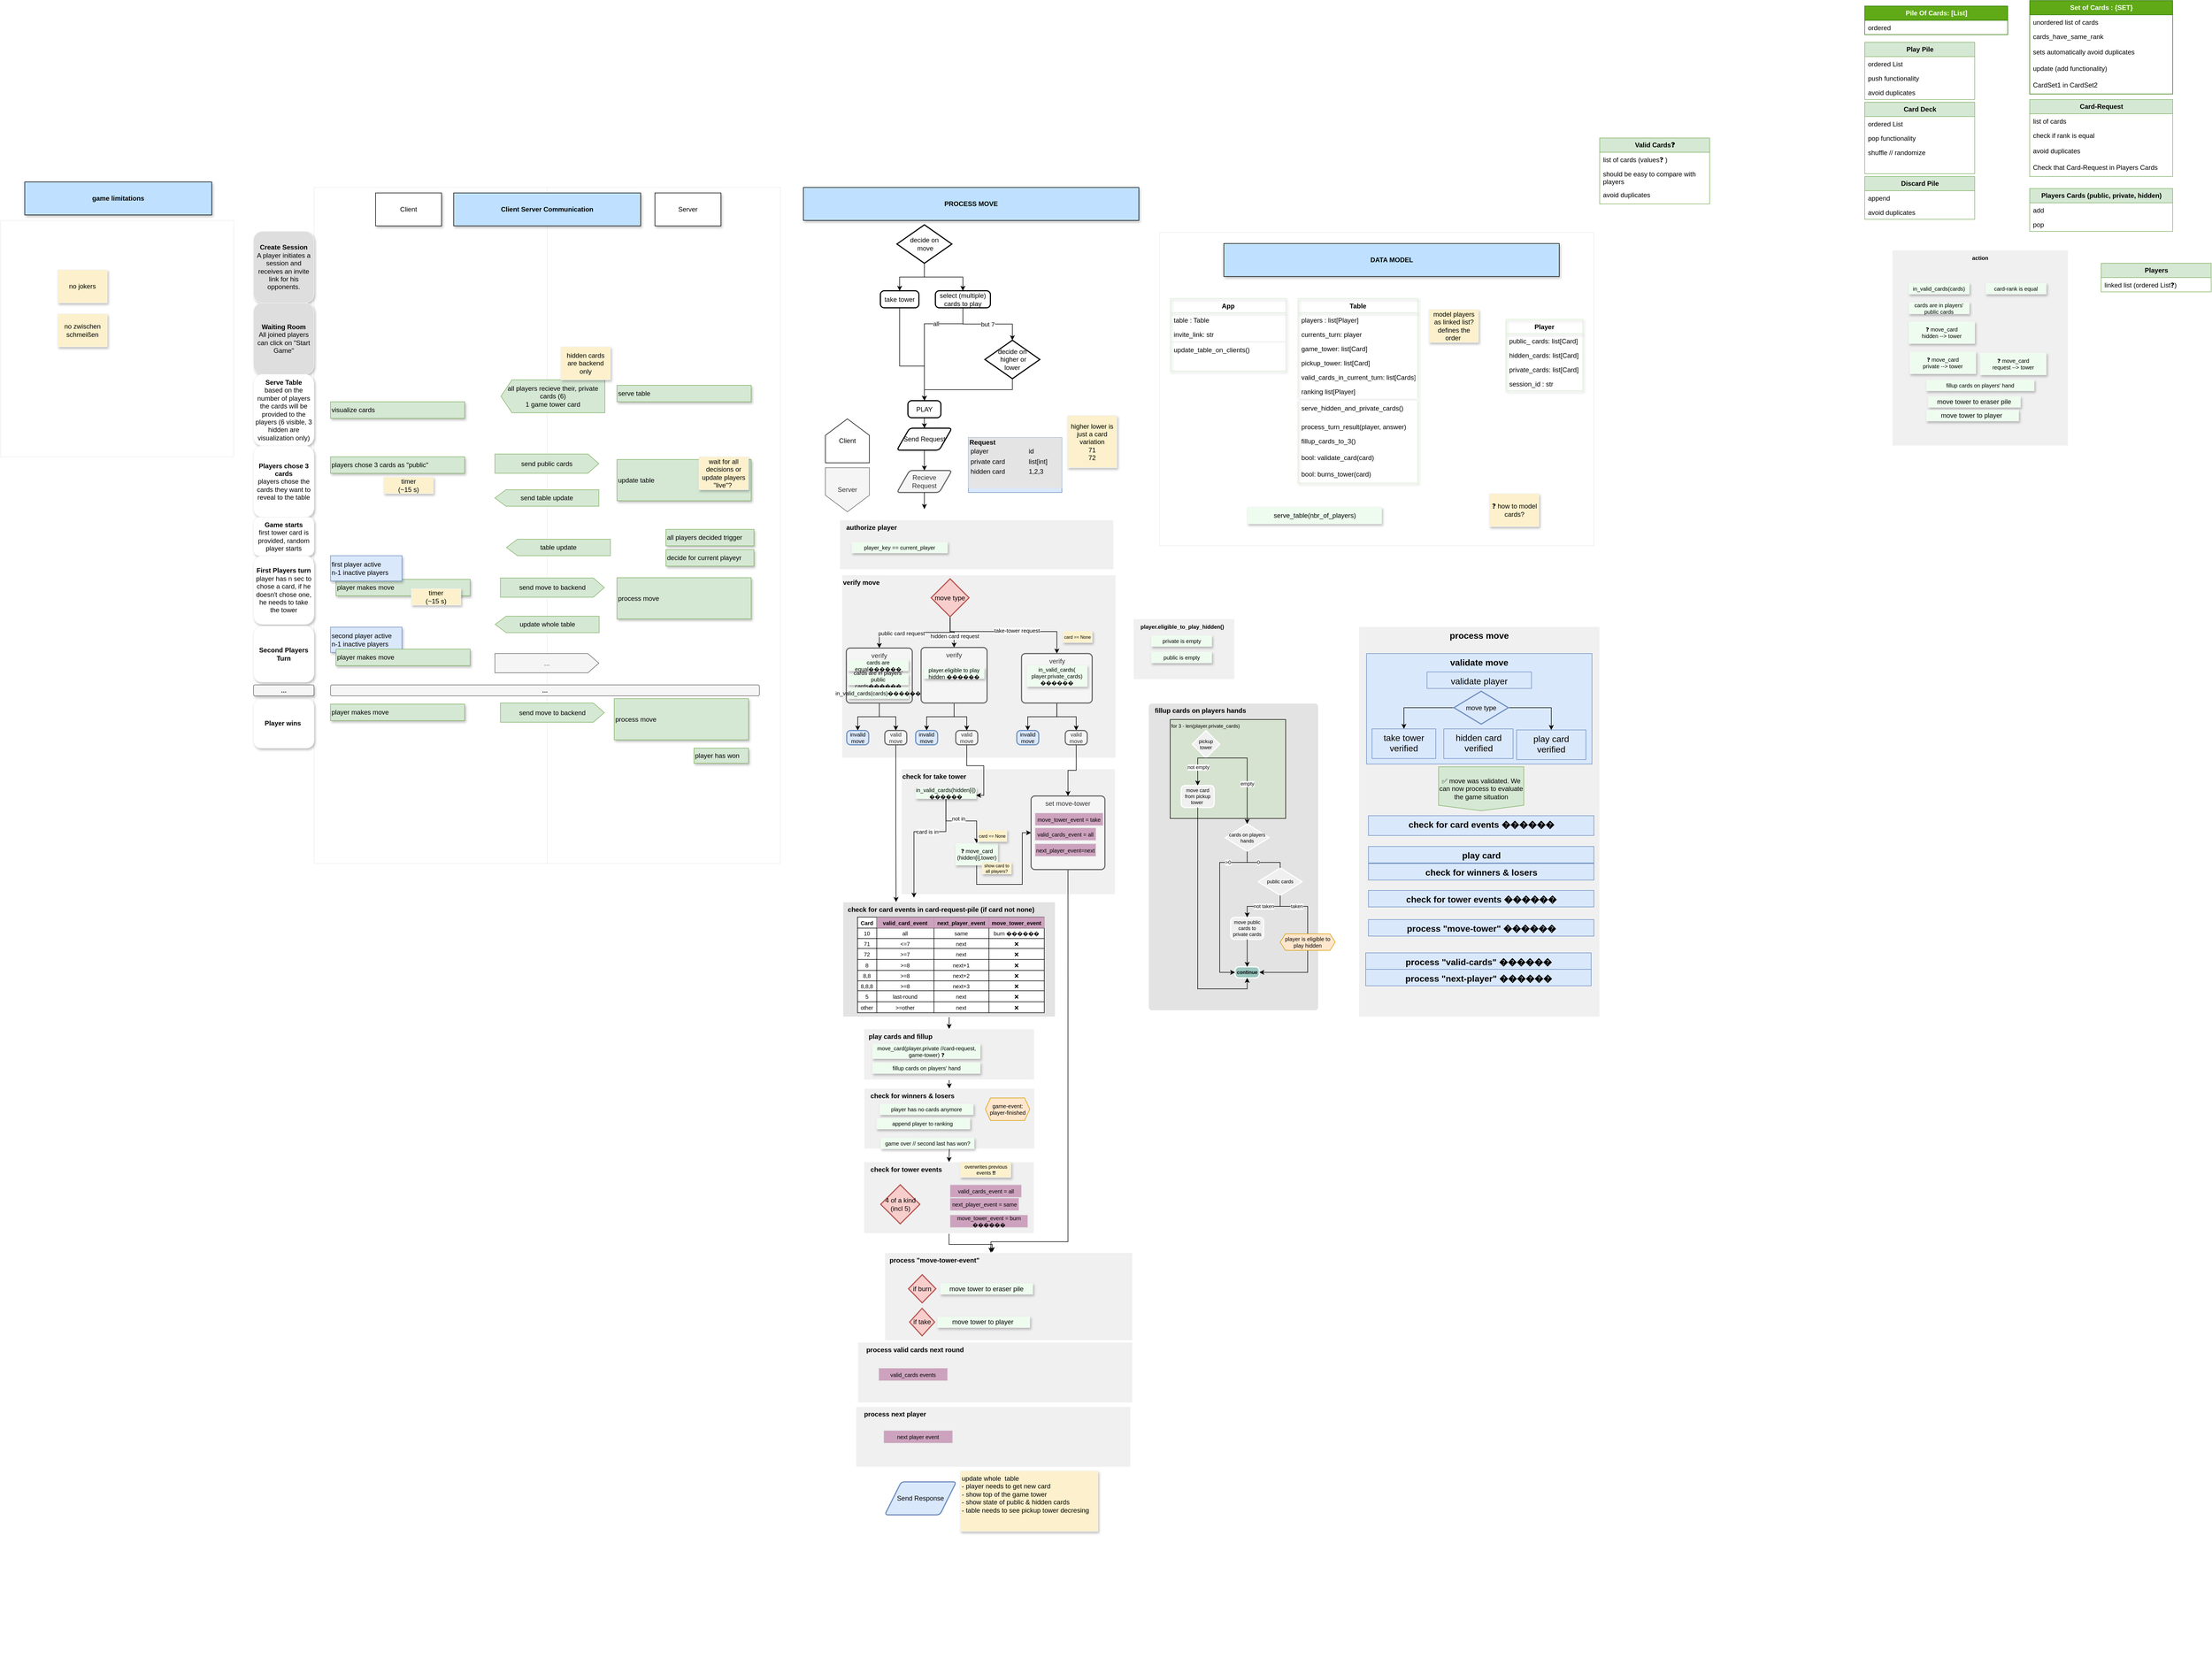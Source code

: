 <mxfile version="20.6.0" type="github">
  <diagram id="747tSipR186_xFjn_NJU" name="Seite-1">
    <mxGraphModel dx="4933" dy="2104" grid="1" gridSize="10" guides="1" tooltips="1" connect="1" arrows="1" fold="1" page="1" pageScale="1" pageWidth="827" pageHeight="1169" math="0" shadow="0">
      <root>
        <mxCell id="0" />
        <mxCell id="1" parent="0" />
        <mxCell id="Z_FNpW_9KaD7Itk-rGGs-143" value="&amp;nbsp; process &quot;move-tower-event&quot;" style="rounded=0;whiteSpace=wrap;html=1;shadow=0;strokeColor=#FFFFFF;fillColor=#F0F0F0;align=left;verticalAlign=top;horizontal=1;fontStyle=1" parent="1" vertex="1">
          <mxGeometry x="-832" y="2018" width="450.5" height="160" as="geometry" />
        </mxCell>
        <mxCell id="h3u1zd87UOqwa6SvkUOy-1" value="check for take tower&amp;nbsp;&lt;br&gt;" style="rounded=0;whiteSpace=wrap;html=1;shadow=0;strokeColor=#FFFFFF;fillColor=#F0F0F0;align=left;verticalAlign=top;horizontal=1;fontStyle=1" parent="1" vertex="1">
          <mxGeometry x="-802" y="1138" width="389" height="228.25" as="geometry" />
        </mxCell>
        <mxCell id="Z_FNpW_9KaD7Itk-rGGs-144" style="edgeStyle=orthogonalEdgeStyle;rounded=0;orthogonalLoop=1;jettySize=auto;html=1;exitX=0.5;exitY=1;exitDx=0;exitDy=0;fontSize=9;fontColor=#FFB570;entryX=0.434;entryY=-0.006;entryDx=0;entryDy=0;entryPerimeter=0;" parent="1" source="iNZNR5k5TyPUSu2izBfB-244" target="Z_FNpW_9KaD7Itk-rGGs-143" edge="1">
          <mxGeometry relative="1" as="geometry" />
        </mxCell>
        <mxCell id="iNZNR5k5TyPUSu2izBfB-244" value="&amp;nbsp; &amp;nbsp;check for tower events&amp;nbsp; &amp;nbsp;&amp;nbsp;" style="rounded=0;whiteSpace=wrap;html=1;shadow=0;strokeColor=#FFFFFF;fillColor=#F0F0F0;align=left;verticalAlign=top;horizontal=1;fontStyle=1" parent="1" vertex="1">
          <mxGeometry x="-870" y="1853" width="309.5" height="130" as="geometry" />
        </mxCell>
        <mxCell id="6CzBr1DHNJ3qHvSv-FBq-77" value="" style="rounded=0;whiteSpace=wrap;html=1;strokeColor=#EDEDED;" parent="1" vertex="1">
          <mxGeometry x="-2440" y="140" width="424" height="430" as="geometry" />
        </mxCell>
        <mxCell id="lev778u5M4s6t06eNCrS-16" value="" style="rounded=0;whiteSpace=wrap;html=1;strokeColor=#EDEDED;" parent="1" vertex="1">
          <mxGeometry x="-332.5" y="162" width="790" height="570" as="geometry" />
        </mxCell>
        <mxCell id="lev778u5M4s6t06eNCrS-7" value="" style="rounded=0;whiteSpace=wrap;html=1;strokeColor=#EDEDED;" parent="1" vertex="1">
          <mxGeometry x="-1446" y="80" width="424" height="1230" as="geometry" />
        </mxCell>
        <mxCell id="lev778u5M4s6t06eNCrS-2" value="" style="rounded=0;whiteSpace=wrap;html=1;strokeColor=#EDEDED;container=0;fontStyle=4" parent="1" vertex="1">
          <mxGeometry x="-1870" y="80" width="424" height="1230" as="geometry" />
        </mxCell>
        <mxCell id="lev778u5M4s6t06eNCrS-3" value="Client" style="rounded=0;whiteSpace=wrap;html=1;shadow=1;" parent="1" vertex="1">
          <mxGeometry x="-1758" y="90" width="120" height="60" as="geometry" />
        </mxCell>
        <mxCell id="lev778u5M4s6t06eNCrS-5" value="Server" style="rounded=0;whiteSpace=wrap;html=1;shadow=1;" parent="1" vertex="1">
          <mxGeometry x="-1250" y="90" width="120" height="60" as="geometry" />
        </mxCell>
        <mxCell id="lev778u5M4s6t06eNCrS-8" value="&lt;b&gt;Create Session&lt;/b&gt;&lt;br&gt;A player initiates a session and receives an invite link for his opponents." style="rounded=1;whiteSpace=wrap;html=1;shadow=1;strokeColor=#F2F2F2;fillColor=#DEDEDE;" parent="1" vertex="1">
          <mxGeometry x="-1980" y="160" width="110" height="130" as="geometry" />
        </mxCell>
        <mxCell id="lev778u5M4s6t06eNCrS-9" value="&lt;b&gt;Waiting Room&lt;br&gt;&lt;/b&gt;All joined players can click on &quot;Start Game&quot;" style="rounded=1;whiteSpace=wrap;html=1;shadow=1;strokeColor=#F2F2F2;fillColor=#DEDEDE;" parent="1" vertex="1">
          <mxGeometry x="-1980" y="290" width="110" height="130" as="geometry" />
        </mxCell>
        <mxCell id="lev778u5M4s6t06eNCrS-10" value="&lt;b&gt;Serve Table&lt;/b&gt;&lt;br&gt;based on the number of players the cards will be provided to the players (6 visible, 3 hidden are visualization only)" style="rounded=1;whiteSpace=wrap;html=1;shadow=1;strokeColor=#F2F2F2;" parent="1" vertex="1">
          <mxGeometry x="-1980" y="420" width="110" height="130" as="geometry" />
        </mxCell>
        <mxCell id="lev778u5M4s6t06eNCrS-11" value="&lt;b&gt;Players chose 3 cards&lt;br&gt;&lt;/b&gt;players chose the cards they want to reveal to the table" style="rounded=1;whiteSpace=wrap;html=1;shadow=1;strokeColor=#F2F2F2;" parent="1" vertex="1">
          <mxGeometry x="-1980" y="550" width="110" height="130" as="geometry" />
        </mxCell>
        <mxCell id="lev778u5M4s6t06eNCrS-12" value="&lt;b&gt;Game starts&lt;/b&gt;&lt;br&gt;first tower card is provided, random player starts" style="rounded=1;whiteSpace=wrap;html=1;shadow=1;strokeColor=#F2F2F2;" parent="1" vertex="1">
          <mxGeometry x="-1980" y="680" width="110" height="70" as="geometry" />
        </mxCell>
        <mxCell id="lev778u5M4s6t06eNCrS-13" value="&lt;b&gt;First Players turn&lt;/b&gt;&lt;br&gt;player has n sec to chose a card, if he doesn&#39;t chose one, he needs to take the tower" style="rounded=1;whiteSpace=wrap;html=1;shadow=1;strokeColor=#F2F2F2;" parent="1" vertex="1">
          <mxGeometry x="-1980" y="750" width="110" height="125" as="geometry" />
        </mxCell>
        <mxCell id="lev778u5M4s6t06eNCrS-14" value="serve table" style="rounded=0;whiteSpace=wrap;html=1;shadow=1;strokeColor=#82b366;fillColor=#d5e8d4;align=left;" parent="1" vertex="1">
          <mxGeometry x="-1319" y="440" width="244" height="30" as="geometry" />
        </mxCell>
        <mxCell id="lev778u5M4s6t06eNCrS-28" value="Table" style="swimlane;fontStyle=1;childLayout=stackLayout;horizontal=1;startSize=26;fillColor=none;horizontalStack=0;resizeParent=1;resizeParentMax=0;resizeLast=0;collapsible=1;marginBottom=0;shadow=1;strokeColor=#D8F2D0;direction=east;" parent="1" vertex="1">
          <mxGeometry x="-80.5" y="282" width="218" height="336" as="geometry">
            <mxRectangle x="950" y="230" width="70" height="30" as="alternateBounds" />
          </mxGeometry>
        </mxCell>
        <mxCell id="lev778u5M4s6t06eNCrS-29" value="players : list[Player]" style="text;strokeColor=none;fillColor=none;align=left;verticalAlign=top;spacingLeft=4;spacingRight=4;overflow=hidden;rotatable=0;points=[[0,0.5],[1,0.5]];portConstraint=eastwest;shadow=1;" parent="lev778u5M4s6t06eNCrS-28" vertex="1">
          <mxGeometry y="26" width="218" height="26" as="geometry" />
        </mxCell>
        <mxCell id="lev778u5M4s6t06eNCrS-39" value="currents_turn: player&#xa;" style="text;strokeColor=none;fillColor=none;align=left;verticalAlign=top;spacingLeft=4;spacingRight=4;overflow=hidden;rotatable=0;points=[[0,0.5],[1,0.5]];portConstraint=eastwest;shadow=1;fontStyle=0" parent="lev778u5M4s6t06eNCrS-28" vertex="1">
          <mxGeometry y="52" width="218" height="26" as="geometry" />
        </mxCell>
        <mxCell id="lev778u5M4s6t06eNCrS-40" value="game_tower: list[Card]" style="text;strokeColor=none;fillColor=none;align=left;verticalAlign=top;spacingLeft=4;spacingRight=4;overflow=hidden;rotatable=0;points=[[0,0.5],[1,0.5]];portConstraint=eastwest;shadow=1;fontStyle=0" parent="lev778u5M4s6t06eNCrS-28" vertex="1">
          <mxGeometry y="78" width="218" height="26" as="geometry" />
        </mxCell>
        <mxCell id="lev778u5M4s6t06eNCrS-41" value="pickup_tower: list[Card]" style="text;strokeColor=none;fillColor=none;align=left;verticalAlign=top;spacingLeft=4;spacingRight=4;overflow=hidden;rotatable=0;points=[[0,0.5],[1,0.5]];portConstraint=eastwest;shadow=1;fontStyle=0" parent="lev778u5M4s6t06eNCrS-28" vertex="1">
          <mxGeometry y="104" width="218" height="26" as="geometry" />
        </mxCell>
        <mxCell id="lev778u5M4s6t06eNCrS-97" value="valid_cards_in_current_turn: list[Cards]" style="text;strokeColor=none;fillColor=none;align=left;verticalAlign=top;spacingLeft=4;spacingRight=4;overflow=hidden;rotatable=0;points=[[0,0.5],[1,0.5]];portConstraint=eastwest;shadow=1;fontStyle=0" parent="lev778u5M4s6t06eNCrS-28" vertex="1">
          <mxGeometry y="130" width="218" height="26" as="geometry" />
        </mxCell>
        <mxCell id="iNZNR5k5TyPUSu2izBfB-241" value="ranking list[Player]" style="text;strokeColor=none;fillColor=none;align=left;verticalAlign=top;spacingLeft=4;spacingRight=4;overflow=hidden;rotatable=0;points=[[0,0.5],[1,0.5]];portConstraint=eastwest;shadow=1;fontStyle=0" parent="lev778u5M4s6t06eNCrS-28" vertex="1">
          <mxGeometry y="156" width="218" height="26" as="geometry" />
        </mxCell>
        <mxCell id="lev778u5M4s6t06eNCrS-59" style="text;strokeColor=#FFFFFF;fillColor=#F0F0F0;align=left;verticalAlign=top;spacingLeft=4;spacingRight=4;overflow=hidden;rotatable=0;points=[[0,0.5],[1,0.5]];portConstraint=eastwest;shadow=0;fontStyle=0" parent="lev778u5M4s6t06eNCrS-28" vertex="1">
          <mxGeometry y="182" width="218" height="4" as="geometry" />
        </mxCell>
        <mxCell id="lev778u5M4s6t06eNCrS-43" value="serve_hidden_and_private_cards()&#xa;" style="text;strokeColor=none;fillColor=none;align=left;verticalAlign=top;spacingLeft=4;spacingRight=4;overflow=hidden;rotatable=0;points=[[0,0.5],[1,0.5]];portConstraint=eastwest;shadow=1;fontStyle=0" parent="lev778u5M4s6t06eNCrS-28" vertex="1">
          <mxGeometry y="186" width="218" height="34" as="geometry" />
        </mxCell>
        <mxCell id="lev778u5M4s6t06eNCrS-45" value="process_turn_result(player, answer) " style="text;strokeColor=none;fillColor=none;align=left;verticalAlign=top;spacingLeft=4;spacingRight=4;overflow=hidden;rotatable=0;points=[[0,0.5],[1,0.5]];portConstraint=eastwest;shadow=1;fontStyle=0" parent="lev778u5M4s6t06eNCrS-28" vertex="1">
          <mxGeometry y="220" width="218" height="26" as="geometry" />
        </mxCell>
        <mxCell id="lev778u5M4s6t06eNCrS-44" value="fillup_cards_to_3()" style="text;strokeColor=none;fillColor=none;align=left;verticalAlign=top;spacingLeft=4;spacingRight=4;overflow=hidden;rotatable=0;points=[[0,0.5],[1,0.5]];portConstraint=eastwest;shadow=1;fontStyle=0" parent="lev778u5M4s6t06eNCrS-28" vertex="1">
          <mxGeometry y="246" width="218" height="30" as="geometry" />
        </mxCell>
        <mxCell id="lev778u5M4s6t06eNCrS-98" value="bool: validate_card(card)" style="text;strokeColor=none;fillColor=none;align=left;verticalAlign=top;spacingLeft=4;spacingRight=4;overflow=hidden;rotatable=0;points=[[0,0.5],[1,0.5]];portConstraint=eastwest;shadow=1;fontStyle=0" parent="lev778u5M4s6t06eNCrS-28" vertex="1">
          <mxGeometry y="276" width="218" height="30" as="geometry" />
        </mxCell>
        <mxCell id="lev778u5M4s6t06eNCrS-119" value="bool: burns_tower(card)" style="text;strokeColor=none;fillColor=none;align=left;verticalAlign=top;spacingLeft=4;spacingRight=4;overflow=hidden;rotatable=0;points=[[0,0.5],[1,0.5]];portConstraint=eastwest;shadow=1;fontStyle=0" parent="lev778u5M4s6t06eNCrS-28" vertex="1">
          <mxGeometry y="306" width="218" height="30" as="geometry" />
        </mxCell>
        <mxCell id="lev778u5M4s6t06eNCrS-33" value="Player" style="swimlane;fontStyle=1;childLayout=stackLayout;horizontal=1;startSize=26;fillColor=none;horizontalStack=0;resizeParent=1;resizeParentMax=0;resizeLast=0;collapsible=1;marginBottom=0;shadow=1;strokeColor=#D8F2D0;" parent="1" vertex="1">
          <mxGeometry x="297.5" y="320" width="140" height="130" as="geometry" />
        </mxCell>
        <mxCell id="lev778u5M4s6t06eNCrS-34" value="public_ cards: list[Card]" style="text;strokeColor=none;fillColor=none;align=left;verticalAlign=top;spacingLeft=4;spacingRight=4;overflow=hidden;rotatable=0;points=[[0,0.5],[1,0.5]];portConstraint=eastwest;shadow=1;" parent="lev778u5M4s6t06eNCrS-33" vertex="1">
          <mxGeometry y="26" width="140" height="26" as="geometry" />
        </mxCell>
        <mxCell id="lev778u5M4s6t06eNCrS-47" value="hidden_cards: list[Card]" style="text;strokeColor=none;fillColor=none;align=left;verticalAlign=top;spacingLeft=4;spacingRight=4;overflow=hidden;rotatable=0;points=[[0,0.5],[1,0.5]];portConstraint=eastwest;shadow=1;" parent="lev778u5M4s6t06eNCrS-33" vertex="1">
          <mxGeometry y="52" width="140" height="26" as="geometry" />
        </mxCell>
        <mxCell id="lev778u5M4s6t06eNCrS-48" value="private_cards: list[Card]" style="text;strokeColor=none;fillColor=none;align=left;verticalAlign=top;spacingLeft=4;spacingRight=4;overflow=hidden;rotatable=0;points=[[0,0.5],[1,0.5]];portConstraint=eastwest;shadow=1;" parent="lev778u5M4s6t06eNCrS-33" vertex="1">
          <mxGeometry y="78" width="140" height="26" as="geometry" />
        </mxCell>
        <mxCell id="lev778u5M4s6t06eNCrS-58" value="session_id : str&#xa;" style="text;strokeColor=none;fillColor=none;align=left;verticalAlign=top;spacingLeft=4;spacingRight=4;overflow=hidden;rotatable=0;points=[[0,0.5],[1,0.5]];portConstraint=eastwest;shadow=1;" parent="lev778u5M4s6t06eNCrS-33" vertex="1">
          <mxGeometry y="104" width="140" height="26" as="geometry" />
        </mxCell>
        <mxCell id="lev778u5M4s6t06eNCrS-42" value="❓ how to model cards?" style="rounded=0;whiteSpace=wrap;html=1;shadow=1;strokeColor=#F2F2F2;fillColor=#FCF1CC;" parent="1" vertex="1">
          <mxGeometry x="267.5" y="637" width="90" height="60" as="geometry" />
        </mxCell>
        <mxCell id="lev778u5M4s6t06eNCrS-46" value="serve_table(nbr_of_players)" style="rounded=0;whiteSpace=wrap;html=1;shadow=1;strokeColor=#F2F2F2;fillColor=#EDFCEE;" parent="1" vertex="1">
          <mxGeometry x="-172.5" y="662" width="244" height="30" as="geometry" />
        </mxCell>
        <mxCell id="lev778u5M4s6t06eNCrS-49" value="App" style="swimlane;fontStyle=1;childLayout=stackLayout;horizontal=1;startSize=26;fillColor=none;horizontalStack=0;resizeParent=1;resizeParentMax=0;resizeLast=0;collapsible=1;marginBottom=0;shadow=1;strokeColor=#D8F2D0;direction=east;" parent="1" vertex="1">
          <mxGeometry x="-312.5" y="282" width="210" height="132" as="geometry">
            <mxRectangle x="950" y="230" width="70" height="30" as="alternateBounds" />
          </mxGeometry>
        </mxCell>
        <mxCell id="lev778u5M4s6t06eNCrS-60" value="table : Table " style="text;strokeColor=none;fillColor=none;align=left;verticalAlign=top;spacingLeft=4;spacingRight=4;overflow=hidden;rotatable=0;points=[[0,0.5],[1,0.5]];portConstraint=eastwest;shadow=1;fontStyle=0" parent="lev778u5M4s6t06eNCrS-49" vertex="1">
          <mxGeometry y="26" width="210" height="26" as="geometry" />
        </mxCell>
        <mxCell id="lev778u5M4s6t06eNCrS-63" value="invite_link: str" style="text;strokeColor=none;fillColor=none;align=left;verticalAlign=top;spacingLeft=4;spacingRight=4;overflow=hidden;rotatable=0;points=[[0,0.5],[1,0.5]];portConstraint=eastwest;shadow=1;fontStyle=0" parent="lev778u5M4s6t06eNCrS-49" vertex="1">
          <mxGeometry y="52" width="210" height="26" as="geometry" />
        </mxCell>
        <mxCell id="lev778u5M4s6t06eNCrS-62" style="text;strokeColor=none;fillColor=#F0F0F0;align=left;verticalAlign=top;spacingLeft=4;spacingRight=4;overflow=hidden;rotatable=0;points=[[0,0.5],[1,0.5]];portConstraint=eastwest;shadow=0;fontStyle=0" parent="lev778u5M4s6t06eNCrS-49" vertex="1">
          <mxGeometry y="78" width="210" height="2" as="geometry" />
        </mxCell>
        <mxCell id="lev778u5M4s6t06eNCrS-53" value="update_table_on_clients()" style="text;strokeColor=none;fillColor=none;align=left;verticalAlign=top;spacingLeft=4;spacingRight=4;overflow=hidden;rotatable=0;points=[[0,0.5],[1,0.5]];portConstraint=eastwest;shadow=1;fontStyle=0" parent="lev778u5M4s6t06eNCrS-49" vertex="1">
          <mxGeometry y="80" width="210" height="26" as="geometry" />
        </mxCell>
        <mxCell id="lev778u5M4s6t06eNCrS-61" style="text;strokeColor=none;fillColor=none;align=left;verticalAlign=top;spacingLeft=4;spacingRight=4;overflow=hidden;rotatable=0;points=[[0,0.5],[1,0.5]];portConstraint=eastwest;shadow=1;fontStyle=0" parent="lev778u5M4s6t06eNCrS-49" vertex="1">
          <mxGeometry y="106" width="210" height="26" as="geometry" />
        </mxCell>
        <mxCell id="lev778u5M4s6t06eNCrS-73" style="edgeStyle=orthogonalEdgeStyle;rounded=0;orthogonalLoop=1;jettySize=auto;html=1;exitX=0.5;exitY=1;exitDx=0;exitDy=0;entryX=0.5;entryY=0;entryDx=0;entryDy=0;entryPerimeter=0;" parent="1" source="lev778u5M4s6t06eNCrS-65" edge="1">
          <mxGeometry relative="1" as="geometry">
            <mxPoint x="-760" y="665" as="targetPoint" />
          </mxGeometry>
        </mxCell>
        <mxCell id="lev778u5M4s6t06eNCrS-65" value="Recieve &lt;br&gt;Request" style="shape=parallelogram;html=1;strokeWidth=2;perimeter=parallelogramPerimeter;whiteSpace=wrap;rounded=1;arcSize=12;size=0.23;shadow=0;strokeColor=#666666;fillColor=#f5f5f5;fontColor=#333333;" parent="1" vertex="1">
          <mxGeometry x="-810" y="595" width="100" height="40" as="geometry" />
        </mxCell>
        <mxCell id="6CzBr1DHNJ3qHvSv-FBq-3" value="model players as linked list? defines the order&amp;nbsp;" style="rounded=0;whiteSpace=wrap;html=1;shadow=1;strokeColor=#F2F2F2;fillColor=#FCF1CC;" parent="1" vertex="1">
          <mxGeometry x="157.5" y="302" width="90" height="60" as="geometry" />
        </mxCell>
        <mxCell id="6CzBr1DHNJ3qHvSv-FBq-5" value="Client Server Communication" style="rounded=0;whiteSpace=wrap;html=1;shadow=1;fontStyle=1;fillColor=#BFE1FF;" parent="1" vertex="1">
          <mxGeometry x="-1616" y="90" width="340" height="60" as="geometry" />
        </mxCell>
        <mxCell id="6CzBr1DHNJ3qHvSv-FBq-11" value="" style="edgeStyle=orthogonalEdgeStyle;rounded=0;orthogonalLoop=1;jettySize=auto;html=1;endArrow=none;" parent="1" source="lev778u5M4s6t06eNCrS-65" edge="1">
          <mxGeometry relative="1" as="geometry">
            <mxPoint x="-760" y="635" as="sourcePoint" />
            <mxPoint x="-760.0" y="665" as="targetPoint" />
          </mxGeometry>
        </mxCell>
        <mxCell id="6CzBr1DHNJ3qHvSv-FBq-48" value="&lt;div style=&quot;box-sizing:border-box;width:100%;background:#e4e4e4;padding:2px;&quot;&gt;&lt;b&gt;Request&lt;/b&gt;&lt;table style=&quot;background-color: initial; font-size: 1em; width: 100%;&quot; cellpadding=&quot;2&quot; cellspacing=&quot;0&quot;&gt;&lt;tbody&gt;&lt;tr&gt;&lt;td&gt;player&lt;br&gt;&lt;/td&gt;&lt;td&gt;id&lt;br&gt;&lt;/td&gt;&lt;/tr&gt;&lt;tr&gt;&lt;td&gt;private card&lt;/td&gt;&lt;td&gt;list[int]&lt;/td&gt;&lt;/tr&gt;&lt;tr&gt;&lt;td&gt;hidden card&lt;/td&gt;&lt;td&gt;1,2,3&lt;/td&gt;&lt;/tr&gt;&lt;tr&gt;&lt;td&gt;&lt;br&gt;&lt;/td&gt;&lt;td&gt;&lt;/td&gt;&lt;/tr&gt;&lt;/tbody&gt;&lt;/table&gt;&lt;/div&gt;" style="verticalAlign=top;align=left;overflow=fill;html=1;fillColor=#dae8fc;strokeColor=#6c8ebf;" parent="1" vertex="1">
          <mxGeometry x="-680" y="535" width="170" height="100" as="geometry" />
        </mxCell>
        <mxCell id="6CzBr1DHNJ3qHvSv-FBq-76" value="no jokers" style="rounded=0;whiteSpace=wrap;html=1;shadow=1;strokeColor=#F2F2F2;fillColor=#FCF1CC;" parent="1" vertex="1">
          <mxGeometry x="-2336" y="230" width="90" height="60" as="geometry" />
        </mxCell>
        <mxCell id="6CzBr1DHNJ3qHvSv-FBq-78" value="game limitations" style="rounded=0;whiteSpace=wrap;html=1;shadow=1;fontStyle=1;fillColor=#BFE1FF;" parent="1" vertex="1">
          <mxGeometry x="-2396" y="70" width="340" height="60" as="geometry" />
        </mxCell>
        <mxCell id="6CzBr1DHNJ3qHvSv-FBq-79" value="no zwischen&lt;br&gt;schmeißen&lt;br&gt;" style="rounded=0;whiteSpace=wrap;html=1;shadow=1;strokeColor=#F2F2F2;fillColor=#FCF1CC;" parent="1" vertex="1">
          <mxGeometry x="-2336" y="310" width="90" height="60" as="geometry" />
        </mxCell>
        <mxCell id="H4VwZtkuwWAuPplI6NEU-14" style="edgeStyle=orthogonalEdgeStyle;rounded=0;orthogonalLoop=1;jettySize=auto;html=1;exitX=0.5;exitY=1;exitDx=0;exitDy=0;" parent="1" source="H4VwZtkuwWAuPplI6NEU-4" target="lev778u5M4s6t06eNCrS-65" edge="1">
          <mxGeometry relative="1" as="geometry" />
        </mxCell>
        <mxCell id="H4VwZtkuwWAuPplI6NEU-4" value="Send Request" style="shape=parallelogram;html=1;strokeWidth=2;perimeter=parallelogramPerimeter;whiteSpace=wrap;rounded=1;arcSize=12;size=0.23;shadow=0;" parent="1" vertex="1">
          <mxGeometry x="-810" y="518" width="100" height="40" as="geometry" />
        </mxCell>
        <mxCell id="H4VwZtkuwWAuPplI6NEU-9" style="edgeStyle=orthogonalEdgeStyle;rounded=0;orthogonalLoop=1;jettySize=auto;html=1;exitX=0.5;exitY=1;exitDx=0;exitDy=0;exitPerimeter=0;" parent="1" source="H4VwZtkuwWAuPplI6NEU-5" target="H4VwZtkuwWAuPplI6NEU-6" edge="1">
          <mxGeometry relative="1" as="geometry" />
        </mxCell>
        <mxCell id="H4VwZtkuwWAuPplI6NEU-10" style="edgeStyle=orthogonalEdgeStyle;rounded=0;orthogonalLoop=1;jettySize=auto;html=1;exitX=0.5;exitY=1;exitDx=0;exitDy=0;exitPerimeter=0;entryX=0.5;entryY=0;entryDx=0;entryDy=0;" parent="1" source="H4VwZtkuwWAuPplI6NEU-5" target="H4VwZtkuwWAuPplI6NEU-7" edge="1">
          <mxGeometry relative="1" as="geometry" />
        </mxCell>
        <mxCell id="H4VwZtkuwWAuPplI6NEU-5" value="decide on&lt;br&gt;&amp;nbsp;move" style="strokeWidth=2;html=1;shape=mxgraph.flowchart.decision;whiteSpace=wrap;shadow=0;" parent="1" vertex="1">
          <mxGeometry x="-810" y="148" width="100" height="70" as="geometry" />
        </mxCell>
        <mxCell id="H4VwZtkuwWAuPplI6NEU-11" style="edgeStyle=orthogonalEdgeStyle;rounded=0;orthogonalLoop=1;jettySize=auto;html=1;exitX=0.5;exitY=1;exitDx=0;exitDy=0;entryX=0.5;entryY=0;entryDx=0;entryDy=0;" parent="1" source="H4VwZtkuwWAuPplI6NEU-6" target="H4VwZtkuwWAuPplI6NEU-8" edge="1">
          <mxGeometry relative="1" as="geometry">
            <mxPoint x="-760" y="441" as="targetPoint" />
            <Array as="points">
              <mxPoint x="-805" y="405" />
              <mxPoint x="-760" y="405" />
            </Array>
          </mxGeometry>
        </mxCell>
        <mxCell id="H4VwZtkuwWAuPplI6NEU-6" value="take tower" style="rounded=1;whiteSpace=wrap;html=1;absoluteArcSize=1;arcSize=14;strokeWidth=2;shadow=0;" parent="1" vertex="1">
          <mxGeometry x="-840" y="268" width="70" height="31" as="geometry" />
        </mxCell>
        <mxCell id="H4VwZtkuwWAuPplI6NEU-12" value="all" style="edgeStyle=orthogonalEdgeStyle;rounded=0;orthogonalLoop=1;jettySize=auto;html=1;exitX=0.5;exitY=1;exitDx=0;exitDy=0;entryX=0.5;entryY=0;entryDx=0;entryDy=0;" parent="1" source="H4VwZtkuwWAuPplI6NEU-7" target="H4VwZtkuwWAuPplI6NEU-8" edge="1">
          <mxGeometry x="-0.349" relative="1" as="geometry">
            <mxPoint x="-760" y="441" as="targetPoint" />
            <Array as="points">
              <mxPoint x="-690" y="328" />
              <mxPoint x="-760" y="328" />
            </Array>
            <mxPoint as="offset" />
          </mxGeometry>
        </mxCell>
        <mxCell id="iNZNR5k5TyPUSu2izBfB-69" value="but 7" style="edgeStyle=orthogonalEdgeStyle;rounded=0;orthogonalLoop=1;jettySize=auto;html=1;exitX=0.5;exitY=1;exitDx=0;exitDy=0;" parent="1" source="H4VwZtkuwWAuPplI6NEU-7" target="iNZNR5k5TyPUSu2izBfB-70" edge="1">
          <mxGeometry relative="1" as="geometry">
            <mxPoint x="-600" y="357" as="targetPoint" />
          </mxGeometry>
        </mxCell>
        <mxCell id="H4VwZtkuwWAuPplI6NEU-7" value="select (multiple) cards to play" style="rounded=1;whiteSpace=wrap;html=1;absoluteArcSize=1;arcSize=14;strokeWidth=2;shadow=0;" parent="1" vertex="1">
          <mxGeometry x="-740" y="268" width="100" height="31" as="geometry" />
        </mxCell>
        <mxCell id="H4VwZtkuwWAuPplI6NEU-13" style="edgeStyle=orthogonalEdgeStyle;rounded=0;orthogonalLoop=1;jettySize=auto;html=1;exitX=0.5;exitY=1;exitDx=0;exitDy=0;entryX=0.5;entryY=0;entryDx=0;entryDy=0;" parent="1" source="H4VwZtkuwWAuPplI6NEU-8" target="H4VwZtkuwWAuPplI6NEU-4" edge="1">
          <mxGeometry relative="1" as="geometry" />
        </mxCell>
        <mxCell id="H4VwZtkuwWAuPplI6NEU-8" value="PLAY" style="rounded=1;whiteSpace=wrap;html=1;absoluteArcSize=1;arcSize=14;strokeWidth=2;shadow=0;" parent="1" vertex="1">
          <mxGeometry x="-790" y="468" width="60" height="31" as="geometry" />
        </mxCell>
        <mxCell id="H4VwZtkuwWAuPplI6NEU-15" value="Server" style="shape=offPageConnector;whiteSpace=wrap;html=1;fillColor=#f5f5f5;fontColor=#333333;strokeColor=#666666;" parent="1" vertex="1">
          <mxGeometry x="-940" y="590" width="80" height="80" as="geometry" />
        </mxCell>
        <mxCell id="H4VwZtkuwWAuPplI6NEU-16" value="Client" style="shape=offPageConnector;whiteSpace=wrap;html=1;direction=west;" parent="1" vertex="1">
          <mxGeometry x="-940" y="501" width="80" height="80" as="geometry" />
        </mxCell>
        <mxCell id="iNZNR5k5TyPUSu2izBfB-71" style="edgeStyle=orthogonalEdgeStyle;rounded=0;orthogonalLoop=1;jettySize=auto;html=1;exitX=0.5;exitY=1;exitDx=0;exitDy=0;exitPerimeter=0;" parent="1" source="iNZNR5k5TyPUSu2izBfB-70" target="H4VwZtkuwWAuPplI6NEU-8" edge="1">
          <mxGeometry relative="1" as="geometry" />
        </mxCell>
        <mxCell id="iNZNR5k5TyPUSu2izBfB-70" value="decide on&lt;br&gt;&amp;nbsp;higher or &lt;br&gt;lower" style="strokeWidth=2;html=1;shape=mxgraph.flowchart.decision;whiteSpace=wrap;shadow=0;" parent="1" vertex="1">
          <mxGeometry x="-650" y="358" width="100" height="70" as="geometry" />
        </mxCell>
        <mxCell id="iNZNR5k5TyPUSu2izBfB-75" value="Send Response" style="shape=parallelogram;html=1;strokeWidth=2;perimeter=parallelogramPerimeter;whiteSpace=wrap;rounded=1;arcSize=12;size=0.23;shadow=0;strokeColor=#6c8ebf;fillColor=#dae8fc;" parent="1" vertex="1">
          <mxGeometry x="-832" y="2435" width="130" height="60" as="geometry" />
        </mxCell>
        <mxCell id="iNZNR5k5TyPUSu2izBfB-76" value="all players recieve their, private cards (6)&lt;br&gt;1 game tower card" style="shape=offPageConnector;whiteSpace=wrap;html=1;direction=south;size=0.106;fillColor=#d5e8d4;strokeColor=#82b366;" parent="1" vertex="1">
          <mxGeometry x="-1530" y="430" width="189" height="60" as="geometry" />
        </mxCell>
        <mxCell id="iNZNR5k5TyPUSu2izBfB-79" value="visualize cards" style="rounded=0;whiteSpace=wrap;html=1;shadow=1;strokeColor=#82b366;fillColor=#d5e8d4;align=left;" parent="1" vertex="1">
          <mxGeometry x="-1840" y="470" width="244" height="30" as="geometry" />
        </mxCell>
        <mxCell id="iNZNR5k5TyPUSu2izBfB-80" value="players chose 3 cards as &quot;public&quot;" style="rounded=0;whiteSpace=wrap;html=1;shadow=1;strokeColor=#82b366;fillColor=#d5e8d4;align=left;" parent="1" vertex="1">
          <mxGeometry x="-1840" y="570" width="244" height="30" as="geometry" />
        </mxCell>
        <mxCell id="iNZNR5k5TyPUSu2izBfB-81" value="send public cards" style="shape=offPageConnector;whiteSpace=wrap;html=1;direction=north;size=0.106;fillColor=#d5e8d4;strokeColor=#82b366;" parent="1" vertex="1">
          <mxGeometry x="-1541" y="565" width="189" height="35" as="geometry" />
        </mxCell>
        <mxCell id="iNZNR5k5TyPUSu2izBfB-82" value="update table" style="rounded=0;whiteSpace=wrap;html=1;shadow=1;strokeColor=#82b366;fillColor=#d5e8d4;align=left;" parent="1" vertex="1">
          <mxGeometry x="-1319" y="575" width="244" height="75" as="geometry" />
        </mxCell>
        <mxCell id="iNZNR5k5TyPUSu2izBfB-84" value="send table update" style="shape=offPageConnector;whiteSpace=wrap;html=1;direction=south;size=0.106;fillColor=#d5e8d4;strokeColor=#82b366;" parent="1" vertex="1">
          <mxGeometry x="-1541" y="630" width="189" height="30" as="geometry" />
        </mxCell>
        <mxCell id="iNZNR5k5TyPUSu2izBfB-87" value="wait for all decisions or update players &quot;live&quot;?&amp;nbsp;" style="rounded=0;whiteSpace=wrap;html=1;shadow=1;strokeColor=#F2F2F2;fillColor=#FCF1CC;" parent="1" vertex="1">
          <mxGeometry x="-1170" y="570" width="90" height="60" as="geometry" />
        </mxCell>
        <mxCell id="iNZNR5k5TyPUSu2izBfB-88" value="timer&lt;br&gt;(~15 s)" style="rounded=0;whiteSpace=wrap;html=1;shadow=1;strokeColor=#F2F2F2;fillColor=#FCF1CC;" parent="1" vertex="1">
          <mxGeometry x="-1743" y="607" width="90" height="30" as="geometry" />
        </mxCell>
        <mxCell id="iNZNR5k5TyPUSu2izBfB-89" value="all players decided trigger" style="rounded=0;whiteSpace=wrap;html=1;shadow=1;strokeColor=#82b366;fillColor=#d5e8d4;align=left;" parent="1" vertex="1">
          <mxGeometry x="-1230" y="702" width="160" height="30" as="geometry" />
        </mxCell>
        <mxCell id="iNZNR5k5TyPUSu2izBfB-90" value="table update" style="shape=offPageConnector;whiteSpace=wrap;html=1;direction=south;size=0.106;fillColor=#d5e8d4;strokeColor=#82b366;" parent="1" vertex="1">
          <mxGeometry x="-1520" y="720" width="189" height="30" as="geometry" />
        </mxCell>
        <mxCell id="iNZNR5k5TyPUSu2izBfB-92" value="decide for current playeyr" style="rounded=0;whiteSpace=wrap;html=1;shadow=1;strokeColor=#82b366;fillColor=#d5e8d4;align=left;" parent="1" vertex="1">
          <mxGeometry x="-1230" y="739" width="160" height="30" as="geometry" />
        </mxCell>
        <mxCell id="iNZNR5k5TyPUSu2izBfB-93" value="player makes move" style="rounded=0;whiteSpace=wrap;html=1;shadow=1;strokeColor=#82b366;fillColor=#d5e8d4;align=left;" parent="1" vertex="1">
          <mxGeometry x="-1830" y="793" width="244" height="30" as="geometry" />
        </mxCell>
        <mxCell id="iNZNR5k5TyPUSu2izBfB-95" value="timer&lt;br&gt;(~15 s)" style="rounded=0;whiteSpace=wrap;html=1;shadow=1;strokeColor=#F2F2F2;fillColor=#FCF1CC;" parent="1" vertex="1">
          <mxGeometry x="-1693" y="810" width="90" height="30" as="geometry" />
        </mxCell>
        <mxCell id="iNZNR5k5TyPUSu2izBfB-97" value="send move to backend" style="shape=offPageConnector;whiteSpace=wrap;html=1;direction=north;size=0.106;fillColor=#d5e8d4;strokeColor=#82b366;" parent="1" vertex="1">
          <mxGeometry x="-1531" y="790.5" width="189" height="35" as="geometry" />
        </mxCell>
        <mxCell id="iNZNR5k5TyPUSu2izBfB-98" value="process move" style="rounded=0;whiteSpace=wrap;html=1;shadow=1;strokeColor=#82b366;fillColor=#d5e8d4;align=left;" parent="1" vertex="1">
          <mxGeometry x="-1319" y="790" width="244" height="75" as="geometry" />
        </mxCell>
        <mxCell id="iNZNR5k5TyPUSu2izBfB-99" value="update whole table" style="shape=offPageConnector;whiteSpace=wrap;html=1;direction=south;size=0.106;fillColor=#d5e8d4;strokeColor=#82b366;" parent="1" vertex="1">
          <mxGeometry x="-1540.5" y="860" width="189" height="30" as="geometry" />
        </mxCell>
        <mxCell id="iNZNR5k5TyPUSu2izBfB-106" value="&lt;b&gt;Second Players Turn&lt;/b&gt;" style="rounded=1;whiteSpace=wrap;html=1;shadow=1;strokeColor=#F2F2F2;" parent="1" vertex="1">
          <mxGeometry x="-1980" y="878" width="110" height="102" as="geometry" />
        </mxCell>
        <mxCell id="iNZNR5k5TyPUSu2izBfB-107" value="..." style="shape=offPageConnector;whiteSpace=wrap;html=1;direction=north;size=0.106;fillColor=#f5f5f5;strokeColor=#666666;fontColor=#333333;" parent="1" vertex="1">
          <mxGeometry x="-1541" y="928" width="189" height="35" as="geometry" />
        </mxCell>
        <mxCell id="iNZNR5k5TyPUSu2izBfB-108" value="&lt;b&gt;Player wins&amp;nbsp;&lt;/b&gt;" style="rounded=1;whiteSpace=wrap;html=1;shadow=1;strokeColor=#F2F2F2;" parent="1" vertex="1">
          <mxGeometry x="-1980" y="1010" width="110" height="90" as="geometry" />
        </mxCell>
        <mxCell id="iNZNR5k5TyPUSu2izBfB-110" value="send move to backend" style="shape=offPageConnector;whiteSpace=wrap;html=1;direction=north;size=0.106;fillColor=#d5e8d4;strokeColor=#82b366;" parent="1" vertex="1">
          <mxGeometry x="-1531" y="1018" width="189" height="35" as="geometry" />
        </mxCell>
        <mxCell id="iNZNR5k5TyPUSu2izBfB-111" value="process move" style="rounded=0;whiteSpace=wrap;html=1;shadow=1;strokeColor=#82b366;fillColor=#d5e8d4;align=left;" parent="1" vertex="1">
          <mxGeometry x="-1324" y="1010" width="244" height="75" as="geometry" />
        </mxCell>
        <mxCell id="iNZNR5k5TyPUSu2izBfB-94" value="first player active&lt;br&gt;n-1 inactive players" style="rounded=0;whiteSpace=wrap;html=1;shadow=1;strokeColor=#6c8ebf;fillColor=#dae8fc;align=left;" parent="1" vertex="1">
          <mxGeometry x="-1840" y="750.0" width="130" height="46.047" as="geometry" />
        </mxCell>
        <mxCell id="iNZNR5k5TyPUSu2izBfB-103" value="second player active&lt;br&gt;n-1 inactive players" style="rounded=0;whiteSpace=wrap;html=1;shadow=1;strokeColor=#6c8ebf;fillColor=#dae8fc;align=left;" parent="1" vertex="1">
          <mxGeometry x="-1840" y="880.0" width="130" height="46.047" as="geometry" />
        </mxCell>
        <mxCell id="iNZNR5k5TyPUSu2izBfB-104" value="player makes move" style="rounded=0;whiteSpace=wrap;html=1;shadow=1;strokeColor=#82b366;fillColor=#d5e8d4;align=left;" parent="1" vertex="1">
          <mxGeometry x="-1830" y="920" width="244" height="30" as="geometry" />
        </mxCell>
        <mxCell id="iNZNR5k5TyPUSu2izBfB-109" value="player makes move" style="rounded=0;whiteSpace=wrap;html=1;shadow=1;strokeColor=#82b366;fillColor=#d5e8d4;align=left;" parent="1" vertex="1">
          <mxGeometry x="-1840" y="1020" width="244" height="30" as="geometry" />
        </mxCell>
        <mxCell id="iNZNR5k5TyPUSu2izBfB-112" value="&lt;b&gt;...&lt;/b&gt;" style="rounded=1;whiteSpace=wrap;html=1;shadow=1;strokeColor=#666666;fillColor=#f5f5f5;fontColor=#333333;" parent="1" vertex="1">
          <mxGeometry x="-1980" y="985" width="110" height="20" as="geometry" />
        </mxCell>
        <mxCell id="iNZNR5k5TyPUSu2izBfB-113" value="&lt;b&gt;...&lt;/b&gt;" style="rounded=1;whiteSpace=wrap;html=1;shadow=0;fillColor=#f5f5f5;fontColor=#333333;strokeColor=#666666;" parent="1" vertex="1">
          <mxGeometry x="-1840" y="985" width="780" height="20" as="geometry" />
        </mxCell>
        <mxCell id="iNZNR5k5TyPUSu2izBfB-114" value="player has won" style="rounded=0;whiteSpace=wrap;html=1;shadow=1;strokeColor=#82b366;fillColor=#d5e8d4;align=left;" parent="1" vertex="1">
          <mxGeometry x="-1179" y="1100" width="99" height="27.5" as="geometry" />
        </mxCell>
        <mxCell id="iNZNR5k5TyPUSu2izBfB-115" value="verify move&amp;nbsp; &amp;nbsp;" style="rounded=0;whiteSpace=wrap;html=1;shadow=0;strokeColor=#FFFFFF;fillColor=#F0F0F0;align=left;verticalAlign=top;horizontal=1;fontStyle=1" parent="1" vertex="1">
          <mxGeometry x="-910" y="785" width="498" height="333" as="geometry" />
        </mxCell>
        <mxCell id="iNZNR5k5TyPUSu2izBfB-146" style="edgeStyle=orthogonalEdgeStyle;rounded=0;orthogonalLoop=1;jettySize=auto;html=1;exitX=0.5;exitY=1;exitDx=0;exitDy=0;exitPerimeter=0;fontSize=10;" parent="1" source="iNZNR5k5TyPUSu2izBfB-139" target="iNZNR5k5TyPUSu2izBfB-140" edge="1">
          <mxGeometry relative="1" as="geometry" />
        </mxCell>
        <mxCell id="iNZNR5k5TyPUSu2izBfB-207" value="public card request" style="edgeLabel;html=1;align=center;verticalAlign=middle;resizable=0;points=[];fontSize=10;" parent="iNZNR5k5TyPUSu2izBfB-146" vertex="1" connectable="0">
          <mxGeometry x="0.268" y="1" relative="1" as="geometry">
            <mxPoint as="offset" />
          </mxGeometry>
        </mxCell>
        <mxCell id="iNZNR5k5TyPUSu2izBfB-191" style="edgeStyle=orthogonalEdgeStyle;rounded=0;orthogonalLoop=1;jettySize=auto;html=1;exitX=0.5;exitY=1;exitDx=0;exitDy=0;exitPerimeter=0;fontSize=10;" parent="1" source="iNZNR5k5TyPUSu2izBfB-139" target="iNZNR5k5TyPUSu2izBfB-188" edge="1">
          <mxGeometry relative="1" as="geometry" />
        </mxCell>
        <mxCell id="iNZNR5k5TyPUSu2izBfB-208" value="hidden card request" style="edgeLabel;html=1;align=center;verticalAlign=middle;resizable=0;points=[];fontSize=10;" parent="iNZNR5k5TyPUSu2izBfB-191" vertex="1" connectable="0">
          <mxGeometry x="0.324" y="1" relative="1" as="geometry">
            <mxPoint as="offset" />
          </mxGeometry>
        </mxCell>
        <mxCell id="iNZNR5k5TyPUSu2izBfB-194" style="edgeStyle=orthogonalEdgeStyle;rounded=0;orthogonalLoop=1;jettySize=auto;html=1;exitX=0.5;exitY=1;exitDx=0;exitDy=0;exitPerimeter=0;entryX=0.5;entryY=0;entryDx=0;entryDy=0;fontSize=10;" parent="1" source="iNZNR5k5TyPUSu2izBfB-139" target="iNZNR5k5TyPUSu2izBfB-141" edge="1">
          <mxGeometry relative="1" as="geometry">
            <Array as="points">
              <mxPoint x="-713" y="888" />
              <mxPoint x="-519" y="888" />
            </Array>
          </mxGeometry>
        </mxCell>
        <mxCell id="iNZNR5k5TyPUSu2izBfB-209" value="take-tower request" style="edgeLabel;html=1;align=center;verticalAlign=middle;resizable=0;points=[];fontSize=10;" parent="iNZNR5k5TyPUSu2izBfB-194" vertex="1" connectable="0">
          <mxGeometry x="-0.394" y="2" relative="1" as="geometry">
            <mxPoint x="69" as="offset" />
          </mxGeometry>
        </mxCell>
        <mxCell id="iNZNR5k5TyPUSu2izBfB-139" value="move type" style="strokeWidth=2;html=1;shape=mxgraph.flowchart.decision;whiteSpace=wrap;shadow=0;strokeColor=#b85450;fillColor=#f8cecc;" parent="1" vertex="1">
          <mxGeometry x="-747.75" y="792" width="69" height="69" as="geometry" />
        </mxCell>
        <mxCell id="h3u1zd87UOqwa6SvkUOy-9" style="edgeStyle=orthogonalEdgeStyle;rounded=0;orthogonalLoop=1;jettySize=auto;html=1;exitX=0.5;exitY=1;exitDx=0;exitDy=0;" parent="1" source="iNZNR5k5TyPUSu2izBfB-141" target="h3u1zd87UOqwa6SvkUOy-8" edge="1">
          <mxGeometry relative="1" as="geometry" />
        </mxCell>
        <mxCell id="h3u1zd87UOqwa6SvkUOy-10" style="edgeStyle=orthogonalEdgeStyle;rounded=0;orthogonalLoop=1;jettySize=auto;html=1;exitX=0.5;exitY=1;exitDx=0;exitDy=0;" parent="1" source="iNZNR5k5TyPUSu2izBfB-141" target="h3u1zd87UOqwa6SvkUOy-2" edge="1">
          <mxGeometry relative="1" as="geometry" />
        </mxCell>
        <mxCell id="iNZNR5k5TyPUSu2izBfB-141" value="verify" style="rounded=1;whiteSpace=wrap;html=1;absoluteArcSize=1;arcSize=14;strokeWidth=2;shadow=0;strokeColor=#666666;fillColor=#f5f5f5;fontColor=#333333;verticalAlign=top;" parent="1" vertex="1">
          <mxGeometry x="-583.37" y="928" width="128.5" height="90" as="geometry" />
        </mxCell>
        <mxCell id="H4VwZtkuwWAuPplI6NEU-3" style="edgeStyle=orthogonalEdgeStyle;rounded=0;orthogonalLoop=1;jettySize=auto;html=1;exitX=0.5;exitY=1;exitDx=0;exitDy=0;" parent="1" edge="1">
          <mxGeometry relative="1" as="geometry">
            <mxPoint x="-550" y="2775" as="sourcePoint" />
            <mxPoint x="-550" y="2775" as="targetPoint" />
          </mxGeometry>
        </mxCell>
        <mxCell id="iNZNR5k5TyPUSu2izBfB-74" value="update whole&amp;nbsp; table&lt;br&gt;- player needs to get new card&lt;br&gt;- show top of the game tower&lt;br&gt;- show state of public &amp;amp; hidden cards&lt;br&gt;- table needs to see pickup tower decresing" style="rounded=0;whiteSpace=wrap;html=1;shadow=1;strokeColor=#F2F2F2;fillColor=#FCF1CC;align=left;horizontal=1;verticalAlign=top;" parent="1" vertex="1">
          <mxGeometry x="-694.5" y="2415" width="250" height="110" as="geometry" />
        </mxCell>
        <mxCell id="iNZNR5k5TyPUSu2izBfB-181" value="PROCESS MOVE" style="rounded=0;whiteSpace=wrap;html=1;shadow=1;fontStyle=1;fillColor=#BFE1FF;" parent="1" vertex="1">
          <mxGeometry x="-980" y="80" width="610" height="60" as="geometry" />
        </mxCell>
        <mxCell id="iNZNR5k5TyPUSu2izBfB-205" style="edgeStyle=orthogonalEdgeStyle;rounded=0;orthogonalLoop=1;jettySize=auto;html=1;exitX=0.5;exitY=1;exitDx=0;exitDy=0;fontSize=10;" parent="1" source="iNZNR5k5TyPUSu2izBfB-188" target="iNZNR5k5TyPUSu2izBfB-200" edge="1">
          <mxGeometry relative="1" as="geometry" />
        </mxCell>
        <mxCell id="iNZNR5k5TyPUSu2izBfB-206" style="edgeStyle=orthogonalEdgeStyle;rounded=0;orthogonalLoop=1;jettySize=auto;html=1;exitX=0.5;exitY=1;exitDx=0;exitDy=0;entryX=0.5;entryY=0;entryDx=0;entryDy=0;fontSize=10;" parent="1" source="iNZNR5k5TyPUSu2izBfB-188" target="iNZNR5k5TyPUSu2izBfB-201" edge="1">
          <mxGeometry relative="1" as="geometry" />
        </mxCell>
        <mxCell id="iNZNR5k5TyPUSu2izBfB-188" value="verify" style="rounded=1;whiteSpace=wrap;html=1;absoluteArcSize=1;arcSize=14;strokeWidth=2;shadow=0;strokeColor=#666666;fillColor=#f5f5f5;fontColor=#333333;verticalAlign=top;" parent="1" vertex="1">
          <mxGeometry x="-766" y="917" width="120" height="101" as="geometry" />
        </mxCell>
        <mxCell id="iNZNR5k5TyPUSu2izBfB-192" value="player.eligible to play hidden ������" style="rounded=0;whiteSpace=wrap;html=1;shadow=1;strokeColor=#F2F2F2;fillColor=#EDFCEE;fontSize=10;" parent="1" vertex="1">
          <mxGeometry x="-761.25" y="953.5" width="110" height="20" as="geometry" />
        </mxCell>
        <mxCell id="h3u1zd87UOqwa6SvkUOy-4" style="edgeStyle=orthogonalEdgeStyle;rounded=0;orthogonalLoop=1;jettySize=auto;html=1;exitX=0.5;exitY=1;exitDx=0;exitDy=0;" parent="1" source="iNZNR5k5TyPUSu2izBfB-140" target="h3u1zd87UOqwa6SvkUOy-3" edge="1">
          <mxGeometry relative="1" as="geometry" />
        </mxCell>
        <mxCell id="h3u1zd87UOqwa6SvkUOy-7" style="edgeStyle=orthogonalEdgeStyle;rounded=0;orthogonalLoop=1;jettySize=auto;html=1;exitX=0.5;exitY=1;exitDx=0;exitDy=0;" parent="1" source="iNZNR5k5TyPUSu2izBfB-140" target="h3u1zd87UOqwa6SvkUOy-6" edge="1">
          <mxGeometry relative="1" as="geometry" />
        </mxCell>
        <mxCell id="iNZNR5k5TyPUSu2izBfB-140" value="verify" style="rounded=1;whiteSpace=wrap;html=1;absoluteArcSize=1;arcSize=14;strokeWidth=2;shadow=0;strokeColor=#666666;fillColor=#f5f5f5;fontColor=#333333;verticalAlign=top;" parent="1" vertex="1">
          <mxGeometry x="-902" y="918" width="120" height="100" as="geometry" />
        </mxCell>
        <mxCell id="iNZNR5k5TyPUSu2izBfB-117" value="cards are equal������" style="rounded=0;whiteSpace=wrap;html=1;shadow=1;strokeColor=#F2F2F2;fillColor=#EDFCEE;fontSize=10;" parent="1" vertex="1">
          <mxGeometry x="-899" y="939.5" width="110" height="20" as="geometry" />
        </mxCell>
        <mxCell id="iNZNR5k5TyPUSu2izBfB-119" value="cards are in players&#39; public cards������" style="rounded=0;whiteSpace=wrap;html=1;shadow=1;strokeColor=#F2F2F2;fillColor=#EDFCEE;fontSize=10;" parent="1" vertex="1">
          <mxGeometry x="-899" y="965" width="110" height="20" as="geometry" />
        </mxCell>
        <mxCell id="iNZNR5k5TyPUSu2izBfB-135" value="in_valid_cards(cards)������" style="rounded=0;whiteSpace=wrap;html=1;shadow=1;strokeColor=#F2F2F2;fillColor=#EDFCEE;fontSize=10;" parent="1" vertex="1">
          <mxGeometry x="-899" y="990" width="110" height="20" as="geometry" />
        </mxCell>
        <mxCell id="iNZNR5k5TyPUSu2izBfB-200" value="invalid&lt;br&gt;move" style="rounded=1;whiteSpace=wrap;html=1;absoluteArcSize=1;arcSize=14;strokeWidth=2;shadow=0;strokeColor=#6c8ebf;fillColor=#dae8fc;fontSize=10;" parent="1" vertex="1">
          <mxGeometry x="-775.88" y="1068" width="40" height="26" as="geometry" />
        </mxCell>
        <mxCell id="iNZNR5k5TyPUSu2izBfB-214" style="edgeStyle=orthogonalEdgeStyle;rounded=0;orthogonalLoop=1;jettySize=auto;html=1;exitX=0.5;exitY=1;exitDx=0;exitDy=0;fontSize=10;" parent="1" source="iNZNR5k5TyPUSu2izBfB-201" target="iNZNR5k5TyPUSu2izBfB-210" edge="1">
          <mxGeometry relative="1" as="geometry">
            <mxPoint x="-665.88" y="1186.029" as="targetPoint" />
            <Array as="points">
              <mxPoint x="-683" y="1132" />
              <mxPoint x="-652" y="1132" />
              <mxPoint x="-652" y="1186" />
              <mxPoint x="-721" y="1186" />
            </Array>
          </mxGeometry>
        </mxCell>
        <mxCell id="iNZNR5k5TyPUSu2izBfB-201" value="valid&lt;br&gt;move" style="rounded=1;whiteSpace=wrap;html=1;absoluteArcSize=1;arcSize=14;strokeWidth=2;shadow=0;strokeColor=#666666;fillColor=#f5f5f5;fontColor=#333333;fontSize=10;" parent="1" vertex="1">
          <mxGeometry x="-703" y="1068" width="40" height="26" as="geometry" />
        </mxCell>
        <mxCell id="iNZNR5k5TyPUSu2izBfB-234" style="edgeStyle=orthogonalEdgeStyle;rounded=0;orthogonalLoop=1;jettySize=auto;html=1;exitX=0.5;exitY=1;exitDx=0;exitDy=0;entryX=0.5;entryY=0;entryDx=0;entryDy=0;fontSize=10;" parent="1" source="iNZNR5k5TyPUSu2izBfB-210" target="iNZNR5k5TyPUSu2izBfB-231" edge="1">
          <mxGeometry relative="1" as="geometry" />
        </mxCell>
        <mxCell id="iNZNR5k5TyPUSu2izBfB-236" value="not in" style="edgeLabel;html=1;align=center;verticalAlign=middle;resizable=0;points=[];fontSize=10;" parent="iNZNR5k5TyPUSu2izBfB-234" vertex="1" connectable="0">
          <mxGeometry x="-0.2" y="3" relative="1" as="geometry">
            <mxPoint x="8" y="-2" as="offset" />
          </mxGeometry>
        </mxCell>
        <mxCell id="iNZNR5k5TyPUSu2izBfB-237" style="edgeStyle=orthogonalEdgeStyle;rounded=0;orthogonalLoop=1;jettySize=auto;html=1;exitX=0.5;exitY=1;exitDx=0;exitDy=0;fontSize=10;" parent="1" source="iNZNR5k5TyPUSu2izBfB-210" edge="1">
          <mxGeometry relative="1" as="geometry">
            <Array as="points">
              <mxPoint x="-721" y="1252" />
              <mxPoint x="-779" y="1252" />
            </Array>
            <mxPoint x="-779" y="1372" as="targetPoint" />
          </mxGeometry>
        </mxCell>
        <mxCell id="iNZNR5k5TyPUSu2izBfB-238" value="card is in" style="edgeLabel;html=1;align=center;verticalAlign=middle;resizable=0;points=[];fontSize=10;" parent="iNZNR5k5TyPUSu2izBfB-237" vertex="1" connectable="0">
          <mxGeometry x="-0.323" y="1" relative="1" as="geometry">
            <mxPoint x="-14" y="-1" as="offset" />
          </mxGeometry>
        </mxCell>
        <mxCell id="iNZNR5k5TyPUSu2izBfB-210" value="in_valid_cards(hidden[i])&lt;br&gt;������" style="rounded=0;whiteSpace=wrap;html=1;shadow=1;strokeColor=#F2F2F2;fillColor=#EDFCEE;fontSize=10;" parent="1" vertex="1">
          <mxGeometry x="-775.88" y="1172" width="110" height="20" as="geometry" />
        </mxCell>
        <mxCell id="iNZNR5k5TyPUSu2izBfB-213" value="hidden cards are backend only" style="rounded=0;whiteSpace=wrap;html=1;shadow=1;strokeColor=#F2F2F2;fillColor=#FCF1CC;" parent="1" vertex="1">
          <mxGeometry x="-1421" y="370" width="90" height="60" as="geometry" />
        </mxCell>
        <mxCell id="iNZNR5k5TyPUSu2izBfB-136" value="in_valid_cards(&lt;br&gt;player.private_cards)&lt;br&gt;������" style="rounded=0;whiteSpace=wrap;html=1;shadow=1;strokeColor=#F2F2F2;fillColor=#EDFCEE;fontSize=10;" parent="1" vertex="1">
          <mxGeometry x="-573.87" y="949.5" width="110" height="38.5" as="geometry" />
        </mxCell>
        <mxCell id="h3u1zd87UOqwa6SvkUOy-21" style="edgeStyle=orthogonalEdgeStyle;rounded=0;orthogonalLoop=1;jettySize=auto;html=1;exitX=0.5;exitY=1;exitDx=0;exitDy=0;" parent="1" source="iNZNR5k5TyPUSu2izBfB-231" target="h3u1zd87UOqwa6SvkUOy-18" edge="1">
          <mxGeometry relative="1" as="geometry">
            <Array as="points">
              <mxPoint x="-665" y="1348" />
              <mxPoint x="-582" y="1348" />
              <mxPoint x="-582" y="1254" />
            </Array>
          </mxGeometry>
        </mxCell>
        <mxCell id="iNZNR5k5TyPUSu2izBfB-231" value="❓ move_card&lt;br&gt;(hidden[i],tower)" style="rounded=0;whiteSpace=wrap;html=1;shadow=1;strokeColor=#F2F2F2;fillColor=#EDFCEE;fontSize=10;" parent="1" vertex="1">
          <mxGeometry x="-703.5" y="1273" width="77" height="40" as="geometry" />
        </mxCell>
        <mxCell id="iNZNR5k5TyPUSu2izBfB-239" value="show card to all players?" style="rounded=0;whiteSpace=wrap;html=1;shadow=1;strokeColor=#F2F2F2;fillColor=#FCF1CC;fontSize=8;" parent="1" vertex="1">
          <mxGeometry x="-655" y="1308" width="53" height="21" as="geometry" />
        </mxCell>
        <mxCell id="Z_FNpW_9KaD7Itk-rGGs-140" style="edgeStyle=orthogonalEdgeStyle;rounded=0;orthogonalLoop=1;jettySize=auto;html=1;exitX=0.5;exitY=1;exitDx=0;exitDy=0;fontSize=9;fontColor=#FFB570;" parent="1" source="iNZNR5k5TyPUSu2izBfB-255" target="iNZNR5k5TyPUSu2izBfB-177" edge="1">
          <mxGeometry relative="1" as="geometry" />
        </mxCell>
        <mxCell id="iNZNR5k5TyPUSu2izBfB-255" value="&amp;nbsp; check for card events in card-request-pile (if card not none)&amp;nbsp; &amp;nbsp;" style="rounded=0;whiteSpace=wrap;html=1;shadow=0;strokeColor=#FFFFFF;fillColor=#E3E3E3;align=left;verticalAlign=top;horizontal=1;fontStyle=1" parent="1" vertex="1">
          <mxGeometry x="-908" y="1380" width="386" height="209" as="geometry" />
        </mxCell>
        <mxCell id="ydQXpaXQngnUm8zrKJrL-2" value="4 of a kind (incl 5)" style="strokeWidth=2;html=1;shape=mxgraph.flowchart.decision;whiteSpace=wrap;shadow=0;strokeColor=#b85450;fillColor=#f8cecc;" parent="1" vertex="1">
          <mxGeometry x="-839.5" y="1894.38" width="71.25" height="71.25" as="geometry" />
        </mxCell>
        <mxCell id="Z_FNpW_9KaD7Itk-rGGs-1" value="process move" style="rounded=0;whiteSpace=wrap;html=1;shadow=0;strokeColor=#FFFFFF;fillColor=#F0F0F0;align=center;verticalAlign=top;horizontal=1;fontSize=16;fontStyle=1" parent="1" vertex="1">
          <mxGeometry x="30" y="879" width="438" height="710" as="geometry" />
        </mxCell>
        <mxCell id="Z_FNpW_9KaD7Itk-rGGs-2" value="validate move&lt;br&gt;" style="rounded=0;whiteSpace=wrap;html=1;shadow=0;strokeColor=#6c8ebf;fillColor=#dae8fc;align=center;verticalAlign=top;horizontal=1;fontSize=16;fontStyle=1" parent="1" vertex="1">
          <mxGeometry x="44" y="928" width="410" height="201" as="geometry" />
        </mxCell>
        <mxCell id="Z_FNpW_9KaD7Itk-rGGs-3" value="validate player" style="rounded=0;whiteSpace=wrap;html=1;shadow=0;strokeColor=#6c8ebf;fillColor=#dae8fc;align=center;verticalAlign=top;horizontal=1;fontSize=16;fontStyle=0" parent="1" vertex="1">
          <mxGeometry x="154" y="961.5" width="190" height="30" as="geometry" />
        </mxCell>
        <mxCell id="Z_FNpW_9KaD7Itk-rGGs-4" value="take tower verified" style="rounded=0;whiteSpace=wrap;html=1;shadow=0;strokeColor=#6c8ebf;fillColor=#dae8fc;align=center;verticalAlign=top;horizontal=1;fontSize=16;fontStyle=0" parent="1" vertex="1">
          <mxGeometry x="54" y="1065" width="116" height="54" as="geometry" />
        </mxCell>
        <mxCell id="Z_FNpW_9KaD7Itk-rGGs-5" value="play card &lt;br&gt;verified" style="rounded=0;whiteSpace=wrap;html=1;shadow=0;strokeColor=#6c8ebf;fillColor=#dae8fc;align=center;verticalAlign=top;horizontal=1;fontSize=16;fontStyle=0" parent="1" vertex="1">
          <mxGeometry x="317" y="1067" width="126" height="54" as="geometry" />
        </mxCell>
        <mxCell id="Z_FNpW_9KaD7Itk-rGGs-7" style="edgeStyle=orthogonalEdgeStyle;rounded=0;orthogonalLoop=1;jettySize=auto;html=1;exitX=0;exitY=0.5;exitDx=0;exitDy=0;exitPerimeter=0;fontSize=16;" parent="1" source="Z_FNpW_9KaD7Itk-rGGs-6" target="Z_FNpW_9KaD7Itk-rGGs-4" edge="1">
          <mxGeometry relative="1" as="geometry" />
        </mxCell>
        <mxCell id="Z_FNpW_9KaD7Itk-rGGs-8" style="edgeStyle=orthogonalEdgeStyle;rounded=0;orthogonalLoop=1;jettySize=auto;html=1;exitX=1;exitY=0.5;exitDx=0;exitDy=0;exitPerimeter=0;fontSize=16;" parent="1" source="Z_FNpW_9KaD7Itk-rGGs-6" target="Z_FNpW_9KaD7Itk-rGGs-5" edge="1">
          <mxGeometry relative="1" as="geometry" />
        </mxCell>
        <mxCell id="Z_FNpW_9KaD7Itk-rGGs-6" value="move type" style="strokeWidth=2;html=1;shape=mxgraph.flowchart.decision;whiteSpace=wrap;shadow=0;strokeColor=#6c8ebf;fillColor=#dae8fc;" parent="1" vertex="1">
          <mxGeometry x="203" y="996.5" width="99" height="60" as="geometry" />
        </mxCell>
        <mxCell id="Z_FNpW_9KaD7Itk-rGGs-9" value="play card" style="rounded=0;whiteSpace=wrap;html=1;shadow=0;strokeColor=#6c8ebf;fillColor=#dae8fc;align=center;verticalAlign=top;horizontal=1;fontSize=16;fontStyle=1" parent="1" vertex="1">
          <mxGeometry x="47.5" y="1279" width="410" height="30" as="geometry" />
        </mxCell>
        <mxCell id="Z_FNpW_9KaD7Itk-rGGs-10" value="✅ move was validated. We can now process to evaluate the game situation" style="shape=offPageConnector;whiteSpace=wrap;html=1;fillColor=#d5e8d4;strokeColor=#82b366;direction=east;size=0.125;" parent="1" vertex="1">
          <mxGeometry x="175" y="1134" width="155" height="80" as="geometry" />
        </mxCell>
        <mxCell id="Z_FNpW_9KaD7Itk-rGGs-11" value="check for winners &amp;amp; losers" style="rounded=0;whiteSpace=wrap;html=1;shadow=0;strokeColor=#6c8ebf;fillColor=#dae8fc;align=center;verticalAlign=top;horizontal=1;fontSize=16;fontStyle=1" parent="1" vertex="1">
          <mxGeometry x="47.5" y="1310" width="410" height="30" as="geometry" />
        </mxCell>
        <mxCell id="Z_FNpW_9KaD7Itk-rGGs-12" value="check for card events ������" style="rounded=0;whiteSpace=wrap;html=1;shadow=0;strokeColor=#6c8ebf;fillColor=#dae8fc;align=center;verticalAlign=top;horizontal=1;fontSize=16;fontStyle=1" parent="1" vertex="1">
          <mxGeometry x="47.5" y="1223" width="410" height="36" as="geometry" />
        </mxCell>
        <mxCell id="Z_FNpW_9KaD7Itk-rGGs-14" value="process &quot;valid-cards&quot;&amp;nbsp;������" style="rounded=0;whiteSpace=wrap;html=1;shadow=0;strokeColor=#6c8ebf;fillColor=#dae8fc;align=center;verticalAlign=top;horizontal=1;fontSize=16;fontStyle=1" parent="1" vertex="1">
          <mxGeometry x="42.5" y="1472.5" width="410" height="30" as="geometry" />
        </mxCell>
        <mxCell id="Z_FNpW_9KaD7Itk-rGGs-17" value="higher lower is just a card variation&lt;br&gt;71&lt;br&gt;72" style="rounded=0;whiteSpace=wrap;html=1;shadow=1;strokeColor=#F2F2F2;fillColor=#FCF1CC;" parent="1" vertex="1">
          <mxGeometry x="-500" y="495" width="90" height="95" as="geometry" />
        </mxCell>
        <mxCell id="Z_FNpW_9KaD7Itk-rGGs-27" style="edgeStyle=orthogonalEdgeStyle;rounded=0;orthogonalLoop=1;jettySize=auto;html=1;exitX=0.5;exitY=1;exitDx=0;exitDy=0;fontSize=16;" parent="1" edge="1">
          <mxGeometry relative="1" as="geometry">
            <mxPoint x="-715.5" y="1996.39" as="sourcePoint" />
            <mxPoint x="-715.5" y="1996.39" as="targetPoint" />
          </mxGeometry>
        </mxCell>
        <mxCell id="Z_FNpW_9KaD7Itk-rGGs-81" value="" style="shape=table;html=1;whiteSpace=wrap;startSize=0;container=1;collapsible=0;childLayout=tableLayout;fontSize=10;" parent="1" vertex="1">
          <mxGeometry x="-881.62" y="1407.5" width="339.62" height="174" as="geometry" />
        </mxCell>
        <mxCell id="Z_FNpW_9KaD7Itk-rGGs-82" value="" style="shape=tableRow;horizontal=0;startSize=0;swimlaneHead=0;swimlaneBody=0;top=0;left=0;bottom=0;right=0;collapsible=0;dropTarget=0;fillColor=none;points=[[0,0.5],[1,0.5]];portConstraint=eastwest;fontSize=10;" parent="Z_FNpW_9KaD7Itk-rGGs-81" vertex="1">
          <mxGeometry width="339.62" height="20" as="geometry" />
        </mxCell>
        <mxCell id="Z_FNpW_9KaD7Itk-rGGs-83" value="Card" style="shape=partialRectangle;html=1;whiteSpace=wrap;connectable=0;fillColor=none;top=0;left=0;bottom=0;right=0;overflow=hidden;fontSize=10;fontStyle=1" parent="Z_FNpW_9KaD7Itk-rGGs-82" vertex="1">
          <mxGeometry width="35" height="20" as="geometry">
            <mxRectangle width="35" height="20" as="alternateBounds" />
          </mxGeometry>
        </mxCell>
        <mxCell id="Z_FNpW_9KaD7Itk-rGGs-84" value="valid_card_event" style="shape=partialRectangle;html=1;whiteSpace=wrap;connectable=0;fillColor=#CDA2BE;top=0;left=0;bottom=0;right=0;overflow=hidden;fontSize=10;fontStyle=1" parent="Z_FNpW_9KaD7Itk-rGGs-82" vertex="1">
          <mxGeometry x="35" width="104" height="20" as="geometry">
            <mxRectangle width="104" height="20" as="alternateBounds" />
          </mxGeometry>
        </mxCell>
        <mxCell id="Z_FNpW_9KaD7Itk-rGGs-85" value="next_player_event" style="shape=partialRectangle;html=1;whiteSpace=wrap;connectable=0;fillColor=#CDA2BE;top=0;left=0;bottom=0;right=0;overflow=hidden;fontSize=10;fontStyle=1" parent="Z_FNpW_9KaD7Itk-rGGs-82" vertex="1">
          <mxGeometry x="139" width="100" height="20" as="geometry">
            <mxRectangle width="100" height="20" as="alternateBounds" />
          </mxGeometry>
        </mxCell>
        <mxCell id="Z_FNpW_9KaD7Itk-rGGs-118" value="move_tower_event" style="shape=partialRectangle;html=1;whiteSpace=wrap;connectable=0;fillColor=#CDA2BE;top=0;left=0;bottom=0;right=0;overflow=hidden;fontSize=10;fontStyle=1" parent="Z_FNpW_9KaD7Itk-rGGs-82" vertex="1">
          <mxGeometry x="239" width="101" height="20" as="geometry">
            <mxRectangle width="101" height="20" as="alternateBounds" />
          </mxGeometry>
        </mxCell>
        <mxCell id="Z_FNpW_9KaD7Itk-rGGs-86" value="" style="shape=tableRow;horizontal=0;startSize=0;swimlaneHead=0;swimlaneBody=0;top=0;left=0;bottom=0;right=0;collapsible=0;dropTarget=0;fillColor=none;points=[[0,0.5],[1,0.5]];portConstraint=eastwest;fontSize=10;" parent="Z_FNpW_9KaD7Itk-rGGs-81" vertex="1">
          <mxGeometry y="20" width="339.62" height="19" as="geometry" />
        </mxCell>
        <mxCell id="Z_FNpW_9KaD7Itk-rGGs-87" value="10" style="shape=partialRectangle;html=1;whiteSpace=wrap;connectable=0;fillColor=none;top=0;left=0;bottom=0;right=0;overflow=hidden;fontSize=10;" parent="Z_FNpW_9KaD7Itk-rGGs-86" vertex="1">
          <mxGeometry width="35" height="19" as="geometry">
            <mxRectangle width="35" height="19" as="alternateBounds" />
          </mxGeometry>
        </mxCell>
        <mxCell id="Z_FNpW_9KaD7Itk-rGGs-88" value="all" style="shape=partialRectangle;html=1;whiteSpace=wrap;connectable=0;fillColor=none;top=0;left=0;bottom=0;right=0;overflow=hidden;fontSize=10;" parent="Z_FNpW_9KaD7Itk-rGGs-86" vertex="1">
          <mxGeometry x="35" width="104" height="19" as="geometry">
            <mxRectangle width="104" height="19" as="alternateBounds" />
          </mxGeometry>
        </mxCell>
        <mxCell id="Z_FNpW_9KaD7Itk-rGGs-89" value="same" style="shape=partialRectangle;html=1;whiteSpace=wrap;connectable=0;fillColor=none;top=0;left=0;bottom=0;right=0;overflow=hidden;fontSize=10;" parent="Z_FNpW_9KaD7Itk-rGGs-86" vertex="1">
          <mxGeometry x="139" width="100" height="19" as="geometry">
            <mxRectangle width="100" height="19" as="alternateBounds" />
          </mxGeometry>
        </mxCell>
        <mxCell id="Z_FNpW_9KaD7Itk-rGGs-119" value="burn ������" style="shape=partialRectangle;html=1;whiteSpace=wrap;connectable=0;fillColor=none;top=0;left=0;bottom=0;right=0;overflow=hidden;fontSize=10;" parent="Z_FNpW_9KaD7Itk-rGGs-86" vertex="1">
          <mxGeometry x="239" width="101" height="19" as="geometry">
            <mxRectangle width="101" height="19" as="alternateBounds" />
          </mxGeometry>
        </mxCell>
        <mxCell id="Z_FNpW_9KaD7Itk-rGGs-90" value="" style="shape=tableRow;horizontal=0;startSize=0;swimlaneHead=0;swimlaneBody=0;top=0;left=0;bottom=0;right=0;collapsible=0;dropTarget=0;fillColor=none;points=[[0,0.5],[1,0.5]];portConstraint=eastwest;fontSize=10;" parent="Z_FNpW_9KaD7Itk-rGGs-81" vertex="1">
          <mxGeometry y="39" width="339.62" height="18" as="geometry" />
        </mxCell>
        <mxCell id="Z_FNpW_9KaD7Itk-rGGs-91" value="71" style="shape=partialRectangle;html=1;whiteSpace=wrap;connectable=0;fillColor=none;top=0;left=0;bottom=0;right=0;overflow=hidden;fontSize=10;" parent="Z_FNpW_9KaD7Itk-rGGs-90" vertex="1">
          <mxGeometry width="35" height="18" as="geometry">
            <mxRectangle width="35" height="18" as="alternateBounds" />
          </mxGeometry>
        </mxCell>
        <mxCell id="Z_FNpW_9KaD7Itk-rGGs-92" value="&amp;lt;=7" style="shape=partialRectangle;html=1;whiteSpace=wrap;connectable=0;fillColor=none;top=0;left=0;bottom=0;right=0;overflow=hidden;fontSize=10;" parent="Z_FNpW_9KaD7Itk-rGGs-90" vertex="1">
          <mxGeometry x="35" width="104" height="18" as="geometry">
            <mxRectangle width="104" height="18" as="alternateBounds" />
          </mxGeometry>
        </mxCell>
        <mxCell id="Z_FNpW_9KaD7Itk-rGGs-93" value="next" style="shape=partialRectangle;html=1;whiteSpace=wrap;connectable=0;fillColor=none;top=0;left=0;bottom=0;right=0;overflow=hidden;pointerEvents=1;fontSize=10;" parent="Z_FNpW_9KaD7Itk-rGGs-90" vertex="1">
          <mxGeometry x="139" width="100" height="18" as="geometry">
            <mxRectangle width="100" height="18" as="alternateBounds" />
          </mxGeometry>
        </mxCell>
        <mxCell id="Z_FNpW_9KaD7Itk-rGGs-120" value="❌" style="shape=partialRectangle;html=1;whiteSpace=wrap;connectable=0;fillColor=none;top=0;left=0;bottom=0;right=0;overflow=hidden;pointerEvents=1;fontSize=10;" parent="Z_FNpW_9KaD7Itk-rGGs-90" vertex="1">
          <mxGeometry x="239" width="101" height="18" as="geometry">
            <mxRectangle width="101" height="18" as="alternateBounds" />
          </mxGeometry>
        </mxCell>
        <mxCell id="Z_FNpW_9KaD7Itk-rGGs-102" style="shape=tableRow;horizontal=0;startSize=0;swimlaneHead=0;swimlaneBody=0;top=0;left=0;bottom=0;right=0;collapsible=0;dropTarget=0;fillColor=none;points=[[0,0.5],[1,0.5]];portConstraint=eastwest;fontSize=10;" parent="Z_FNpW_9KaD7Itk-rGGs-81" vertex="1">
          <mxGeometry y="57" width="339.62" height="20" as="geometry" />
        </mxCell>
        <mxCell id="Z_FNpW_9KaD7Itk-rGGs-103" value="72" style="shape=partialRectangle;html=1;whiteSpace=wrap;connectable=0;fillColor=none;top=0;left=0;bottom=0;right=0;overflow=hidden;fontSize=10;" parent="Z_FNpW_9KaD7Itk-rGGs-102" vertex="1">
          <mxGeometry width="35" height="20" as="geometry">
            <mxRectangle width="35" height="20" as="alternateBounds" />
          </mxGeometry>
        </mxCell>
        <mxCell id="Z_FNpW_9KaD7Itk-rGGs-104" value="&amp;gt;=7" style="shape=partialRectangle;html=1;whiteSpace=wrap;connectable=0;fillColor=none;top=0;left=0;bottom=0;right=0;overflow=hidden;fontSize=10;" parent="Z_FNpW_9KaD7Itk-rGGs-102" vertex="1">
          <mxGeometry x="35" width="104" height="20" as="geometry">
            <mxRectangle width="104" height="20" as="alternateBounds" />
          </mxGeometry>
        </mxCell>
        <mxCell id="Z_FNpW_9KaD7Itk-rGGs-105" value="next" style="shape=partialRectangle;html=1;whiteSpace=wrap;connectable=0;fillColor=none;top=0;left=0;bottom=0;right=0;overflow=hidden;pointerEvents=1;fontSize=10;" parent="Z_FNpW_9KaD7Itk-rGGs-102" vertex="1">
          <mxGeometry x="139" width="100" height="20" as="geometry">
            <mxRectangle width="100" height="20" as="alternateBounds" />
          </mxGeometry>
        </mxCell>
        <mxCell id="Z_FNpW_9KaD7Itk-rGGs-121" value="&lt;span style=&quot;color: rgb(0, 0, 0); font-family: Helvetica; font-size: 10px; font-style: normal; font-variant-ligatures: normal; font-variant-caps: normal; font-weight: 400; letter-spacing: normal; orphans: 2; text-align: center; text-indent: 0px; text-transform: none; widows: 2; word-spacing: 0px; -webkit-text-stroke-width: 0px; background-color: rgb(248, 249, 250); text-decoration-thickness: initial; text-decoration-style: initial; text-decoration-color: initial; float: none; display: inline !important;&quot;&gt;❌&lt;/span&gt;" style="shape=partialRectangle;html=1;whiteSpace=wrap;connectable=0;fillColor=none;top=0;left=0;bottom=0;right=0;overflow=hidden;pointerEvents=1;fontSize=10;" parent="Z_FNpW_9KaD7Itk-rGGs-102" vertex="1">
          <mxGeometry x="239" width="101" height="20" as="geometry">
            <mxRectangle width="101" height="20" as="alternateBounds" />
          </mxGeometry>
        </mxCell>
        <mxCell id="Z_FNpW_9KaD7Itk-rGGs-98" style="shape=tableRow;horizontal=0;startSize=0;swimlaneHead=0;swimlaneBody=0;top=0;left=0;bottom=0;right=0;collapsible=0;dropTarget=0;fillColor=none;points=[[0,0.5],[1,0.5]];portConstraint=eastwest;fontSize=10;" parent="Z_FNpW_9KaD7Itk-rGGs-81" vertex="1">
          <mxGeometry y="77" width="339.62" height="20" as="geometry" />
        </mxCell>
        <mxCell id="Z_FNpW_9KaD7Itk-rGGs-99" value="8" style="shape=partialRectangle;html=1;whiteSpace=wrap;connectable=0;fillColor=none;top=0;left=0;bottom=0;right=0;overflow=hidden;fontSize=10;" parent="Z_FNpW_9KaD7Itk-rGGs-98" vertex="1">
          <mxGeometry width="35" height="20" as="geometry">
            <mxRectangle width="35" height="20" as="alternateBounds" />
          </mxGeometry>
        </mxCell>
        <mxCell id="Z_FNpW_9KaD7Itk-rGGs-100" value="&amp;gt;=8" style="shape=partialRectangle;html=1;whiteSpace=wrap;connectable=0;fillColor=none;top=0;left=0;bottom=0;right=0;overflow=hidden;fontSize=10;" parent="Z_FNpW_9KaD7Itk-rGGs-98" vertex="1">
          <mxGeometry x="35" width="104" height="20" as="geometry">
            <mxRectangle width="104" height="20" as="alternateBounds" />
          </mxGeometry>
        </mxCell>
        <mxCell id="Z_FNpW_9KaD7Itk-rGGs-101" value="next+1" style="shape=partialRectangle;html=1;whiteSpace=wrap;connectable=0;fillColor=none;top=0;left=0;bottom=0;right=0;overflow=hidden;pointerEvents=1;fontSize=10;" parent="Z_FNpW_9KaD7Itk-rGGs-98" vertex="1">
          <mxGeometry x="139" width="100" height="20" as="geometry">
            <mxRectangle width="100" height="20" as="alternateBounds" />
          </mxGeometry>
        </mxCell>
        <mxCell id="Z_FNpW_9KaD7Itk-rGGs-122" value="&lt;span style=&quot;color: rgb(0, 0, 0); font-family: Helvetica; font-size: 10px; font-style: normal; font-variant-ligatures: normal; font-variant-caps: normal; font-weight: 400; letter-spacing: normal; orphans: 2; text-align: center; text-indent: 0px; text-transform: none; widows: 2; word-spacing: 0px; -webkit-text-stroke-width: 0px; background-color: rgb(248, 249, 250); text-decoration-thickness: initial; text-decoration-style: initial; text-decoration-color: initial; float: none; display: inline !important;&quot;&gt;❌&lt;/span&gt;" style="shape=partialRectangle;html=1;whiteSpace=wrap;connectable=0;fillColor=none;top=0;left=0;bottom=0;right=0;overflow=hidden;pointerEvents=1;fontSize=10;" parent="Z_FNpW_9KaD7Itk-rGGs-98" vertex="1">
          <mxGeometry x="239" width="101" height="20" as="geometry">
            <mxRectangle width="101" height="20" as="alternateBounds" />
          </mxGeometry>
        </mxCell>
        <mxCell id="Z_FNpW_9KaD7Itk-rGGs-94" style="shape=tableRow;horizontal=0;startSize=0;swimlaneHead=0;swimlaneBody=0;top=0;left=0;bottom=0;right=0;collapsible=0;dropTarget=0;fillColor=none;points=[[0,0.5],[1,0.5]];portConstraint=eastwest;fontSize=10;" parent="Z_FNpW_9KaD7Itk-rGGs-81" vertex="1">
          <mxGeometry y="97" width="339.62" height="19" as="geometry" />
        </mxCell>
        <mxCell id="Z_FNpW_9KaD7Itk-rGGs-95" value="8,8" style="shape=partialRectangle;html=1;whiteSpace=wrap;connectable=0;fillColor=none;top=0;left=0;bottom=0;right=0;overflow=hidden;fontSize=10;" parent="Z_FNpW_9KaD7Itk-rGGs-94" vertex="1">
          <mxGeometry width="35" height="19" as="geometry">
            <mxRectangle width="35" height="19" as="alternateBounds" />
          </mxGeometry>
        </mxCell>
        <mxCell id="Z_FNpW_9KaD7Itk-rGGs-96" value="&amp;gt;=8" style="shape=partialRectangle;html=1;whiteSpace=wrap;connectable=0;fillColor=none;top=0;left=0;bottom=0;right=0;overflow=hidden;fontSize=10;" parent="Z_FNpW_9KaD7Itk-rGGs-94" vertex="1">
          <mxGeometry x="35" width="104" height="19" as="geometry">
            <mxRectangle width="104" height="19" as="alternateBounds" />
          </mxGeometry>
        </mxCell>
        <mxCell id="Z_FNpW_9KaD7Itk-rGGs-97" value="next+2" style="shape=partialRectangle;html=1;whiteSpace=wrap;connectable=0;fillColor=none;top=0;left=0;bottom=0;right=0;overflow=hidden;pointerEvents=1;fontSize=10;" parent="Z_FNpW_9KaD7Itk-rGGs-94" vertex="1">
          <mxGeometry x="139" width="100" height="19" as="geometry">
            <mxRectangle width="100" height="19" as="alternateBounds" />
          </mxGeometry>
        </mxCell>
        <mxCell id="Z_FNpW_9KaD7Itk-rGGs-123" value="❌" style="shape=partialRectangle;html=1;whiteSpace=wrap;connectable=0;fillColor=none;top=0;left=0;bottom=0;right=0;overflow=hidden;pointerEvents=1;fontSize=10;" parent="Z_FNpW_9KaD7Itk-rGGs-94" vertex="1">
          <mxGeometry x="239" width="101" height="19" as="geometry">
            <mxRectangle width="101" height="19" as="alternateBounds" />
          </mxGeometry>
        </mxCell>
        <mxCell id="Z_FNpW_9KaD7Itk-rGGs-110" style="shape=tableRow;horizontal=0;startSize=0;swimlaneHead=0;swimlaneBody=0;top=0;left=0;bottom=0;right=0;collapsible=0;dropTarget=0;fillColor=none;points=[[0,0.5],[1,0.5]];portConstraint=eastwest;fontSize=10;" parent="Z_FNpW_9KaD7Itk-rGGs-81" vertex="1">
          <mxGeometry y="116" width="339.62" height="18" as="geometry" />
        </mxCell>
        <mxCell id="Z_FNpW_9KaD7Itk-rGGs-111" value="8,8,8" style="shape=partialRectangle;html=1;whiteSpace=wrap;connectable=0;fillColor=none;top=0;left=0;bottom=0;right=0;overflow=hidden;fontSize=10;" parent="Z_FNpW_9KaD7Itk-rGGs-110" vertex="1">
          <mxGeometry width="35" height="18" as="geometry">
            <mxRectangle width="35" height="18" as="alternateBounds" />
          </mxGeometry>
        </mxCell>
        <mxCell id="Z_FNpW_9KaD7Itk-rGGs-112" value="&amp;gt;=8" style="shape=partialRectangle;html=1;whiteSpace=wrap;connectable=0;fillColor=none;top=0;left=0;bottom=0;right=0;overflow=hidden;fontSize=10;" parent="Z_FNpW_9KaD7Itk-rGGs-110" vertex="1">
          <mxGeometry x="35" width="104" height="18" as="geometry">
            <mxRectangle width="104" height="18" as="alternateBounds" />
          </mxGeometry>
        </mxCell>
        <mxCell id="Z_FNpW_9KaD7Itk-rGGs-113" value="next+3" style="shape=partialRectangle;html=1;whiteSpace=wrap;connectable=0;fillColor=none;top=0;left=0;bottom=0;right=0;overflow=hidden;pointerEvents=1;fontSize=10;" parent="Z_FNpW_9KaD7Itk-rGGs-110" vertex="1">
          <mxGeometry x="139" width="100" height="18" as="geometry">
            <mxRectangle width="100" height="18" as="alternateBounds" />
          </mxGeometry>
        </mxCell>
        <mxCell id="Z_FNpW_9KaD7Itk-rGGs-124" value="❌" style="shape=partialRectangle;html=1;whiteSpace=wrap;connectable=0;fillColor=none;top=0;left=0;bottom=0;right=0;overflow=hidden;pointerEvents=1;fontSize=10;" parent="Z_FNpW_9KaD7Itk-rGGs-110" vertex="1">
          <mxGeometry x="239" width="101" height="18" as="geometry">
            <mxRectangle width="101" height="18" as="alternateBounds" />
          </mxGeometry>
        </mxCell>
        <mxCell id="Z_FNpW_9KaD7Itk-rGGs-106" style="shape=tableRow;horizontal=0;startSize=0;swimlaneHead=0;swimlaneBody=0;top=0;left=0;bottom=0;right=0;collapsible=0;dropTarget=0;fillColor=none;points=[[0,0.5],[1,0.5]];portConstraint=eastwest;fontSize=10;" parent="Z_FNpW_9KaD7Itk-rGGs-81" vertex="1">
          <mxGeometry y="134" width="339.62" height="20" as="geometry" />
        </mxCell>
        <mxCell id="Z_FNpW_9KaD7Itk-rGGs-107" value="5" style="shape=partialRectangle;html=1;whiteSpace=wrap;connectable=0;fillColor=none;top=0;left=0;bottom=0;right=0;overflow=hidden;fontSize=10;" parent="Z_FNpW_9KaD7Itk-rGGs-106" vertex="1">
          <mxGeometry width="35" height="20" as="geometry">
            <mxRectangle width="35" height="20" as="alternateBounds" />
          </mxGeometry>
        </mxCell>
        <mxCell id="Z_FNpW_9KaD7Itk-rGGs-108" value="last-round" style="shape=partialRectangle;html=1;whiteSpace=wrap;connectable=0;fillColor=none;top=0;left=0;bottom=0;right=0;overflow=hidden;fontSize=10;" parent="Z_FNpW_9KaD7Itk-rGGs-106" vertex="1">
          <mxGeometry x="35" width="104" height="20" as="geometry">
            <mxRectangle width="104" height="20" as="alternateBounds" />
          </mxGeometry>
        </mxCell>
        <mxCell id="Z_FNpW_9KaD7Itk-rGGs-109" value="next" style="shape=partialRectangle;html=1;whiteSpace=wrap;connectable=0;fillColor=none;top=0;left=0;bottom=0;right=0;overflow=hidden;pointerEvents=1;fontSize=10;" parent="Z_FNpW_9KaD7Itk-rGGs-106" vertex="1">
          <mxGeometry x="139" width="100" height="20" as="geometry">
            <mxRectangle width="100" height="20" as="alternateBounds" />
          </mxGeometry>
        </mxCell>
        <mxCell id="Z_FNpW_9KaD7Itk-rGGs-125" value="❌" style="shape=partialRectangle;html=1;whiteSpace=wrap;connectable=0;fillColor=none;top=0;left=0;bottom=0;right=0;overflow=hidden;pointerEvents=1;fontSize=10;" parent="Z_FNpW_9KaD7Itk-rGGs-106" vertex="1">
          <mxGeometry x="239" width="101" height="20" as="geometry">
            <mxRectangle width="101" height="20" as="alternateBounds" />
          </mxGeometry>
        </mxCell>
        <mxCell id="Z_FNpW_9KaD7Itk-rGGs-126" style="shape=tableRow;horizontal=0;startSize=0;swimlaneHead=0;swimlaneBody=0;top=0;left=0;bottom=0;right=0;collapsible=0;dropTarget=0;fillColor=none;points=[[0,0.5],[1,0.5]];portConstraint=eastwest;fontSize=10;" parent="Z_FNpW_9KaD7Itk-rGGs-81" vertex="1">
          <mxGeometry y="154" width="339.62" height="20" as="geometry" />
        </mxCell>
        <mxCell id="Z_FNpW_9KaD7Itk-rGGs-127" value="other" style="shape=partialRectangle;html=1;whiteSpace=wrap;connectable=0;fillColor=none;top=0;left=0;bottom=0;right=0;overflow=hidden;fontSize=10;" parent="Z_FNpW_9KaD7Itk-rGGs-126" vertex="1">
          <mxGeometry width="35" height="20" as="geometry">
            <mxRectangle width="35" height="20" as="alternateBounds" />
          </mxGeometry>
        </mxCell>
        <mxCell id="Z_FNpW_9KaD7Itk-rGGs-128" value="&amp;gt;=other" style="shape=partialRectangle;html=1;whiteSpace=wrap;connectable=0;fillColor=none;top=0;left=0;bottom=0;right=0;overflow=hidden;fontSize=10;" parent="Z_FNpW_9KaD7Itk-rGGs-126" vertex="1">
          <mxGeometry x="35" width="104" height="20" as="geometry">
            <mxRectangle width="104" height="20" as="alternateBounds" />
          </mxGeometry>
        </mxCell>
        <mxCell id="Z_FNpW_9KaD7Itk-rGGs-129" value="next" style="shape=partialRectangle;html=1;whiteSpace=wrap;connectable=0;fillColor=none;top=0;left=0;bottom=0;right=0;overflow=hidden;pointerEvents=1;fontSize=10;" parent="Z_FNpW_9KaD7Itk-rGGs-126" vertex="1">
          <mxGeometry x="139" width="100" height="20" as="geometry">
            <mxRectangle width="100" height="20" as="alternateBounds" />
          </mxGeometry>
        </mxCell>
        <mxCell id="Z_FNpW_9KaD7Itk-rGGs-130" value="❌" style="shape=partialRectangle;html=1;whiteSpace=wrap;connectable=0;fillColor=none;top=0;left=0;bottom=0;right=0;overflow=hidden;pointerEvents=1;fontSize=10;" parent="Z_FNpW_9KaD7Itk-rGGs-126" vertex="1">
          <mxGeometry x="239" width="101" height="20" as="geometry">
            <mxRectangle width="101" height="20" as="alternateBounds" />
          </mxGeometry>
        </mxCell>
        <mxCell id="Z_FNpW_9KaD7Itk-rGGs-115" value="valid_cards_event = all" style="shape=hexagon;perimeter=hexagonPerimeter2;whiteSpace=wrap;html=1;fixedSize=1;shadow=0;fontSize=10;size=-39.25;fillColor=#CDA2BE;strokeColor=#E3E3E3;" parent="1" vertex="1">
          <mxGeometry x="-713.37" y="1894.38" width="130" height="23" as="geometry" />
        </mxCell>
        <mxCell id="Z_FNpW_9KaD7Itk-rGGs-116" value="next_player_event = same" style="shape=hexagon;perimeter=hexagonPerimeter2;whiteSpace=wrap;html=1;fixedSize=1;shadow=0;fontSize=10;size=-39.25;fillColor=#CDA2BE;strokeColor=#E3E3E3;" parent="1" vertex="1">
          <mxGeometry x="-713.37" y="1918.51" width="125.37" height="23" as="geometry" />
        </mxCell>
        <mxCell id="Z_FNpW_9KaD7Itk-rGGs-117" value="move_tower_event = burn ������" style="shape=hexagon;perimeter=hexagonPerimeter2;whiteSpace=wrap;html=1;fixedSize=1;shadow=0;fontSize=10;size=-39.25;fillColor=#CDA2BE;strokeColor=#E3E3E3;" parent="1" vertex="1">
          <mxGeometry x="-713.37" y="1949.25" width="141.37" height="23" as="geometry" />
        </mxCell>
        <mxCell id="Z_FNpW_9KaD7Itk-rGGs-131" value="overwrites previous events ❗❗" style="rounded=0;whiteSpace=wrap;html=1;shadow=1;strokeColor=#F2F2F2;fillColor=#FCF1CC;fontSize=9;" parent="1" vertex="1">
          <mxGeometry x="-694.5" y="1853" width="91.75" height="28" as="geometry" />
        </mxCell>
        <mxCell id="Z_FNpW_9KaD7Itk-rGGs-142" style="edgeStyle=orthogonalEdgeStyle;rounded=0;orthogonalLoop=1;jettySize=auto;html=1;exitX=0.5;exitY=1;exitDx=0;exitDy=0;entryX=0.5;entryY=0;entryDx=0;entryDy=0;fontSize=9;fontColor=#FFB570;" parent="1" source="iNZNR5k5TyPUSu2izBfB-151" target="iNZNR5k5TyPUSu2izBfB-244" edge="1">
          <mxGeometry relative="1" as="geometry" />
        </mxCell>
        <mxCell id="iNZNR5k5TyPUSu2izBfB-151" value="&amp;nbsp; &amp;nbsp;check for winners &amp;amp; losers" style="rounded=0;whiteSpace=wrap;html=1;shadow=0;strokeColor=#FFFFFF;fillColor=#F0F0F0;align=left;verticalAlign=top;horizontal=1;fontStyle=1" parent="1" vertex="1">
          <mxGeometry x="-869.62" y="1719" width="310" height="110" as="geometry" />
        </mxCell>
        <mxCell id="iNZNR5k5TyPUSu2izBfB-145" value="game-event: player-finished" style="shape=hexagon;perimeter=hexagonPerimeter2;whiteSpace=wrap;html=1;fixedSize=1;shadow=0;fontSize=10;size=9.5;fillColor=#ffe6cc;strokeColor=#d79b00;" parent="1" vertex="1">
          <mxGeometry x="-649.25" y="1736.5" width="81" height="41" as="geometry" />
        </mxCell>
        <mxCell id="iNZNR5k5TyPUSu2izBfB-153" value="player has no cards anymore" style="rounded=0;whiteSpace=wrap;html=1;shadow=1;strokeColor=#F2F2F2;fillColor=#EDFCEE;fontSize=10;" parent="1" vertex="1">
          <mxGeometry x="-841.12" y="1747" width="170" height="20" as="geometry" />
        </mxCell>
        <mxCell id="Z_FNpW_9KaD7Itk-rGGs-141" style="edgeStyle=orthogonalEdgeStyle;rounded=0;orthogonalLoop=1;jettySize=auto;html=1;exitX=0.5;exitY=1;exitDx=0;exitDy=0;entryX=0.5;entryY=0;entryDx=0;entryDy=0;fontSize=9;fontColor=#FFB570;" parent="1" source="iNZNR5k5TyPUSu2izBfB-177" target="iNZNR5k5TyPUSu2izBfB-151" edge="1">
          <mxGeometry relative="1" as="geometry" />
        </mxCell>
        <mxCell id="iNZNR5k5TyPUSu2izBfB-177" value="&amp;nbsp; play cards and fillup" style="rounded=0;whiteSpace=wrap;html=1;shadow=0;strokeColor=#FFFFFF;fillColor=#F0F0F0;align=left;verticalAlign=top;horizontal=1;fontStyle=1" parent="1" vertex="1">
          <mxGeometry x="-870" y="1611" width="310" height="92.5" as="geometry" />
        </mxCell>
        <mxCell id="iNZNR5k5TyPUSu2izBfB-155" value="move_card(player.private //card-request, game-tower) ❓" style="rounded=0;whiteSpace=wrap;html=1;shadow=1;strokeColor=#F2F2F2;fillColor=#EDFCEE;fontSize=10;" parent="1" vertex="1">
          <mxGeometry x="-854.5" y="1638" width="196" height="27" as="geometry" />
        </mxCell>
        <mxCell id="iNZNR5k5TyPUSu2izBfB-178" value="fillup cards on players&#39; hand" style="rounded=0;whiteSpace=wrap;html=1;shadow=1;strokeColor=#F2F2F2;fillColor=#EDFCEE;fontSize=10;" parent="1" vertex="1">
          <mxGeometry x="-854.5" y="1672" width="196" height="20" as="geometry" />
        </mxCell>
        <mxCell id="iNZNR5k5TyPUSu2izBfB-240" value="append player to ranking&amp;nbsp;" style="rounded=0;whiteSpace=wrap;html=1;shadow=1;strokeColor=#F2F2F2;fillColor=#EDFCEE;fontSize=10;" parent="1" vertex="1">
          <mxGeometry x="-847.12" y="1773" width="170" height="20" as="geometry" />
        </mxCell>
        <mxCell id="Z_FNpW_9KaD7Itk-rGGs-132" value="check for tower events ������" style="rounded=0;whiteSpace=wrap;html=1;shadow=0;strokeColor=#6c8ebf;fillColor=#dae8fc;align=center;verticalAlign=top;horizontal=1;fontSize=16;fontStyle=1" parent="1" vertex="1">
          <mxGeometry x="47.5" y="1359" width="410" height="30" as="geometry" />
        </mxCell>
        <mxCell id="Z_FNpW_9KaD7Itk-rGGs-133" value="process &quot;next-player&quot;&amp;nbsp;������" style="rounded=0;whiteSpace=wrap;html=1;shadow=0;strokeColor=#6c8ebf;fillColor=#dae8fc;align=center;verticalAlign=top;horizontal=1;fontSize=16;fontStyle=1" parent="1" vertex="1">
          <mxGeometry x="42.5" y="1502.5" width="410" height="30" as="geometry" />
        </mxCell>
        <mxCell id="Z_FNpW_9KaD7Itk-rGGs-136" value="move tower to eraser pile" style="rounded=0;whiteSpace=wrap;html=1;shadow=1;strokeColor=#F2F2F2;fillColor=#EDFCEE;" parent="1" vertex="1">
          <mxGeometry x="-731" y="2073.63" width="168" height="20" as="geometry" />
        </mxCell>
        <mxCell id="Z_FNpW_9KaD7Itk-rGGs-147" value="move tower to player&amp;nbsp;" style="rounded=0;whiteSpace=wrap;html=1;shadow=1;strokeColor=#F2F2F2;fillColor=#EDFCEE;" parent="1" vertex="1">
          <mxGeometry x="-736.25" y="2134.25" width="168" height="20" as="geometry" />
        </mxCell>
        <mxCell id="Z_FNpW_9KaD7Itk-rGGs-149" value="&amp;nbsp; &amp;nbsp; process valid cards next round" style="rounded=0;whiteSpace=wrap;html=1;shadow=0;strokeColor=#FFFFFF;fillColor=#F0F0F0;align=left;verticalAlign=top;horizontal=1;fontStyle=1" parent="1" vertex="1">
          <mxGeometry x="-881.12" y="2181" width="499.62" height="110" as="geometry" />
        </mxCell>
        <mxCell id="Z_FNpW_9KaD7Itk-rGGs-150" value="valid_cards events" style="shape=hexagon;perimeter=hexagonPerimeter2;whiteSpace=wrap;html=1;fixedSize=1;shadow=0;fontSize=10;size=-39.25;fillColor=#CDA2BE;strokeColor=#E3E3E3;" parent="1" vertex="1">
          <mxGeometry x="-843.12" y="2228" width="125.37" height="23" as="geometry" />
        </mxCell>
        <mxCell id="Z_FNpW_9KaD7Itk-rGGs-152" value="&amp;nbsp; &amp;nbsp; process next player&amp;nbsp;" style="rounded=0;whiteSpace=wrap;html=1;shadow=0;strokeColor=#FFFFFF;fillColor=#F0F0F0;align=left;verticalAlign=top;horizontal=1;fontStyle=1" parent="1" vertex="1">
          <mxGeometry x="-884.62" y="2298" width="499.62" height="110" as="geometry" />
        </mxCell>
        <mxCell id="Z_FNpW_9KaD7Itk-rGGs-153" value="next player event" style="shape=hexagon;perimeter=hexagonPerimeter2;whiteSpace=wrap;html=1;fixedSize=1;shadow=0;fontSize=10;size=-39.25;fillColor=#CDA2BE;strokeColor=#E3E3E3;" parent="1" vertex="1">
          <mxGeometry x="-833.99" y="2341.5" width="125.37" height="23" as="geometry" />
        </mxCell>
        <mxCell id="h3u1zd87UOqwa6SvkUOy-2" value="invalid&lt;br&gt;move" style="rounded=1;whiteSpace=wrap;html=1;absoluteArcSize=1;arcSize=14;strokeWidth=2;shadow=0;strokeColor=#6c8ebf;fillColor=#dae8fc;fontSize=10;" parent="1" vertex="1">
          <mxGeometry x="-592" y="1068" width="40" height="26" as="geometry" />
        </mxCell>
        <mxCell id="h3u1zd87UOqwa6SvkUOy-3" value="invalid&lt;br&gt;move" style="rounded=1;whiteSpace=wrap;html=1;absoluteArcSize=1;arcSize=14;strokeWidth=2;shadow=0;strokeColor=#6c8ebf;fillColor=#dae8fc;fontSize=10;" parent="1" vertex="1">
          <mxGeometry x="-901.25" y="1068" width="40" height="26" as="geometry" />
        </mxCell>
        <mxCell id="h3u1zd87UOqwa6SvkUOy-11" style="edgeStyle=orthogonalEdgeStyle;rounded=0;orthogonalLoop=1;jettySize=auto;html=1;exitX=0.5;exitY=1;exitDx=0;exitDy=0;entryX=0.25;entryY=0;entryDx=0;entryDy=0;" parent="1" source="h3u1zd87UOqwa6SvkUOy-6" target="iNZNR5k5TyPUSu2izBfB-255" edge="1">
          <mxGeometry relative="1" as="geometry" />
        </mxCell>
        <mxCell id="h3u1zd87UOqwa6SvkUOy-6" value="valid&lt;br&gt;move" style="rounded=1;whiteSpace=wrap;html=1;absoluteArcSize=1;arcSize=14;strokeWidth=2;shadow=0;strokeColor=#666666;fillColor=#f5f5f5;fontColor=#333333;fontSize=10;" parent="1" vertex="1">
          <mxGeometry x="-832" y="1068" width="40" height="26" as="geometry" />
        </mxCell>
        <mxCell id="h3u1zd87UOqwa6SvkUOy-20" style="edgeStyle=orthogonalEdgeStyle;rounded=0;orthogonalLoop=1;jettySize=auto;html=1;exitX=0.5;exitY=1;exitDx=0;exitDy=0;" parent="1" source="h3u1zd87UOqwa6SvkUOy-8" target="h3u1zd87UOqwa6SvkUOy-18" edge="1">
          <mxGeometry relative="1" as="geometry" />
        </mxCell>
        <mxCell id="h3u1zd87UOqwa6SvkUOy-8" value="valid&lt;br&gt;move" style="rounded=1;whiteSpace=wrap;html=1;absoluteArcSize=1;arcSize=14;strokeWidth=2;shadow=0;strokeColor=#666666;fillColor=#f5f5f5;fontColor=#333333;fontSize=10;" parent="1" vertex="1">
          <mxGeometry x="-503.87" y="1068" width="40" height="26" as="geometry" />
        </mxCell>
        <mxCell id="h3u1zd87UOqwa6SvkUOy-14" value="if burn" style="strokeWidth=2;html=1;shape=mxgraph.flowchart.decision;whiteSpace=wrap;shadow=0;strokeColor=#b85450;fillColor=#f8cecc;" parent="1" vertex="1">
          <mxGeometry x="-789" y="2058" width="50" height="51.25" as="geometry" />
        </mxCell>
        <mxCell id="h3u1zd87UOqwa6SvkUOy-15" value="if take" style="strokeWidth=2;html=1;shape=mxgraph.flowchart.decision;whiteSpace=wrap;shadow=0;strokeColor=#b85450;fillColor=#f8cecc;" parent="1" vertex="1">
          <mxGeometry x="-787" y="2119.25" width="45.63" height="50" as="geometry" />
        </mxCell>
        <mxCell id="h3u1zd87UOqwa6SvkUOy-16" value="card == None" style="rounded=0;whiteSpace=wrap;html=1;shadow=1;strokeColor=#F2F2F2;fillColor=#FCF1CC;fontSize=8;" parent="1" vertex="1">
          <mxGeometry x="-663" y="1249" width="53" height="21" as="geometry" />
        </mxCell>
        <mxCell id="h3u1zd87UOqwa6SvkUOy-17" value="card == None" style="rounded=0;whiteSpace=wrap;html=1;shadow=1;strokeColor=#F2F2F2;fillColor=#FCF1CC;fontSize=8;" parent="1" vertex="1">
          <mxGeometry x="-507.87" y="887" width="53" height="21" as="geometry" />
        </mxCell>
        <mxCell id="iNZNR5k5TyPUSu2izBfB-157" value="&amp;nbsp; &amp;nbsp;fillup cards on players hands&amp;nbsp; &amp;nbsp;" style="rounded=1;whiteSpace=wrap;html=1;absoluteArcSize=1;arcSize=14;strokeWidth=2;shadow=0;strokeColor=#FFFFFF;fillColor=#E3E3E3;verticalAlign=top;align=left;horizontal=1;fontStyle=1" parent="1" vertex="1">
          <mxGeometry x="-353" y="1018" width="310" height="560" as="geometry" />
        </mxCell>
        <mxCell id="iNZNR5k5TyPUSu2izBfB-158" value="for 3 - len(player.private_cards)" style="rounded=0;whiteSpace=wrap;html=1;fontSize=9;fillColor=#D7E3D1;horizontal=1;verticalAlign=top;align=left;" parent="1" vertex="1">
          <mxGeometry x="-313" y="1048" width="210" height="180" as="geometry" />
        </mxCell>
        <mxCell id="iNZNR5k5TyPUSu2izBfB-159" value="pickup tower" style="strokeWidth=2;html=1;shape=mxgraph.flowchart.decision;whiteSpace=wrap;shadow=0;strokeColor=#FFFFFF;fillColor=#F0F0F0;fontSize=9;" parent="1" vertex="1">
          <mxGeometry x="-273" y="1068" width="50" height="50" as="geometry" />
        </mxCell>
        <mxCell id="iNZNR5k5TyPUSu2izBfB-160" value="move card from pickup tower&amp;nbsp;" style="rounded=1;whiteSpace=wrap;html=1;absoluteArcSize=1;arcSize=14;strokeWidth=2;shadow=0;strokeColor=#FFFFFF;fillColor=#F0F0F0;fontSize=9;" parent="1" vertex="1">
          <mxGeometry x="-293" y="1168" width="60" height="40" as="geometry" />
        </mxCell>
        <mxCell id="iNZNR5k5TyPUSu2izBfB-161" style="edgeStyle=orthogonalEdgeStyle;rounded=0;orthogonalLoop=1;jettySize=auto;html=1;exitX=0.5;exitY=1;exitDx=0;exitDy=0;exitPerimeter=0;entryX=0.5;entryY=0;entryDx=0;entryDy=0;fontSize=9;" parent="1" source="iNZNR5k5TyPUSu2izBfB-159" target="iNZNR5k5TyPUSu2izBfB-160" edge="1">
          <mxGeometry relative="1" as="geometry">
            <Array as="points">
              <mxPoint x="-263" y="1118" />
            </Array>
          </mxGeometry>
        </mxCell>
        <mxCell id="iNZNR5k5TyPUSu2izBfB-162" value="not empty" style="edgeLabel;html=1;align=center;verticalAlign=middle;resizable=0;points=[];fontSize=9;" parent="iNZNR5k5TyPUSu2izBfB-161" vertex="1" connectable="0">
          <mxGeometry x="-0.014" y="1" relative="1" as="geometry">
            <mxPoint as="offset" />
          </mxGeometry>
        </mxCell>
        <mxCell id="iNZNR5k5TyPUSu2izBfB-163" value="cards on players hands" style="strokeWidth=2;html=1;shape=mxgraph.flowchart.decision;whiteSpace=wrap;shadow=0;strokeColor=#FFFFFF;fillColor=#F0F0F0;fontSize=9;" parent="1" vertex="1">
          <mxGeometry x="-213" y="1238" width="80" height="50" as="geometry" />
        </mxCell>
        <mxCell id="iNZNR5k5TyPUSu2izBfB-164" style="edgeStyle=orthogonalEdgeStyle;rounded=0;orthogonalLoop=1;jettySize=auto;html=1;exitX=0.5;exitY=1;exitDx=0;exitDy=0;exitPerimeter=0;fontSize=9;" parent="1" source="iNZNR5k5TyPUSu2izBfB-159" target="iNZNR5k5TyPUSu2izBfB-163" edge="1">
          <mxGeometry relative="1" as="geometry">
            <Array as="points">
              <mxPoint x="-173" y="1118" />
            </Array>
          </mxGeometry>
        </mxCell>
        <mxCell id="iNZNR5k5TyPUSu2izBfB-165" value="empty" style="edgeLabel;html=1;align=center;verticalAlign=middle;resizable=0;points=[];fontSize=9;" parent="iNZNR5k5TyPUSu2izBfB-164" vertex="1" connectable="0">
          <mxGeometry x="0.248" relative="1" as="geometry">
            <mxPoint as="offset" />
          </mxGeometry>
        </mxCell>
        <mxCell id="iNZNR5k5TyPUSu2izBfB-166" value="move public cards to private cards" style="rounded=1;whiteSpace=wrap;html=1;absoluteArcSize=1;arcSize=14;strokeWidth=2;shadow=0;strokeColor=#FFFFFF;fillColor=#F0F0F0;fontSize=9;" parent="1" vertex="1">
          <mxGeometry x="-203" y="1408" width="60" height="40" as="geometry" />
        </mxCell>
        <mxCell id="iNZNR5k5TyPUSu2izBfB-167" value="continue" style="rounded=1;whiteSpace=wrap;html=1;absoluteArcSize=1;arcSize=14;strokeWidth=2;shadow=0;strokeColor=#FFFFFF;fillColor=#9AC7BF;fontSize=9;fontStyle=1" parent="1" vertex="1">
          <mxGeometry x="-195" y="1498" width="44" height="20" as="geometry" />
        </mxCell>
        <mxCell id="iNZNR5k5TyPUSu2izBfB-168" style="edgeStyle=orthogonalEdgeStyle;rounded=0;orthogonalLoop=1;jettySize=auto;html=1;exitX=0.5;exitY=1;exitDx=0;exitDy=0;fontSize=9;" parent="1" source="iNZNR5k5TyPUSu2izBfB-160" target="iNZNR5k5TyPUSu2izBfB-167" edge="1">
          <mxGeometry relative="1" as="geometry">
            <Array as="points">
              <mxPoint x="-263" y="1538" />
              <mxPoint x="-173" y="1538" />
            </Array>
          </mxGeometry>
        </mxCell>
        <mxCell id="iNZNR5k5TyPUSu2izBfB-169" value="&amp;gt;0" style="edgeStyle=orthogonalEdgeStyle;rounded=0;orthogonalLoop=1;jettySize=auto;html=1;exitX=0.5;exitY=1;exitDx=0;exitDy=0;exitPerimeter=0;fontSize=9;entryX=0;entryY=0.5;entryDx=0;entryDy=0;" parent="1" source="iNZNR5k5TyPUSu2izBfB-163" target="iNZNR5k5TyPUSu2izBfB-167" edge="1">
          <mxGeometry x="-0.632" relative="1" as="geometry">
            <Array as="points">
              <mxPoint x="-173" y="1308" />
              <mxPoint x="-223" y="1308" />
              <mxPoint x="-223" y="1508" />
            </Array>
            <mxPoint as="offset" />
          </mxGeometry>
        </mxCell>
        <mxCell id="iNZNR5k5TyPUSu2izBfB-170" style="edgeStyle=orthogonalEdgeStyle;rounded=0;orthogonalLoop=1;jettySize=auto;html=1;exitX=0.5;exitY=1;exitDx=0;exitDy=0;entryX=0.5;entryY=0;entryDx=0;entryDy=0;fontSize=9;" parent="1" source="iNZNR5k5TyPUSu2izBfB-166" target="iNZNR5k5TyPUSu2izBfB-167" edge="1">
          <mxGeometry relative="1" as="geometry" />
        </mxCell>
        <mxCell id="iNZNR5k5TyPUSu2izBfB-171" style="edgeStyle=orthogonalEdgeStyle;rounded=0;orthogonalLoop=1;jettySize=auto;html=1;exitX=0.5;exitY=1;exitDx=0;exitDy=0;exitPerimeter=0;fontSize=9;entryX=1;entryY=0.5;entryDx=0;entryDy=0;" parent="1" source="iNZNR5k5TyPUSu2izBfB-173" target="iNZNR5k5TyPUSu2izBfB-167" edge="1">
          <mxGeometry relative="1" as="geometry">
            <mxPoint x="-43" y="1408.0" as="targetPoint" />
            <Array as="points">
              <mxPoint x="-113" y="1388" />
              <mxPoint x="-63" y="1388" />
              <mxPoint x="-63" y="1508" />
            </Array>
          </mxGeometry>
        </mxCell>
        <mxCell id="iNZNR5k5TyPUSu2izBfB-172" value="taken" style="edgeLabel;html=1;align=center;verticalAlign=middle;resizable=0;points=[];fontSize=9;" parent="iNZNR5k5TyPUSu2izBfB-171" vertex="1" connectable="0">
          <mxGeometry x="-0.244" y="1" relative="1" as="geometry">
            <mxPoint x="-21" y="-35" as="offset" />
          </mxGeometry>
        </mxCell>
        <mxCell id="iNZNR5k5TyPUSu2izBfB-173" value="public cards" style="strokeWidth=2;html=1;shape=mxgraph.flowchart.decision;whiteSpace=wrap;shadow=0;strokeColor=#FFFFFF;fillColor=#F0F0F0;fontSize=9;" parent="1" vertex="1">
          <mxGeometry x="-153" y="1318" width="80" height="50" as="geometry" />
        </mxCell>
        <mxCell id="iNZNR5k5TyPUSu2izBfB-174" value="not taken" style="edgeStyle=orthogonalEdgeStyle;rounded=0;orthogonalLoop=1;jettySize=auto;html=1;exitX=0.5;exitY=1;exitDx=0;exitDy=0;exitPerimeter=0;entryX=0.5;entryY=0;entryDx=0;entryDy=0;fontSize=9;startArrow=none;" parent="1" source="iNZNR5k5TyPUSu2izBfB-173" target="iNZNR5k5TyPUSu2izBfB-166" edge="1">
          <mxGeometry relative="1" as="geometry" />
        </mxCell>
        <mxCell id="iNZNR5k5TyPUSu2izBfB-175" value="" style="edgeStyle=orthogonalEdgeStyle;rounded=0;orthogonalLoop=1;jettySize=auto;html=1;exitX=0.5;exitY=1;exitDx=0;exitDy=0;exitPerimeter=0;entryX=0.5;entryY=0;entryDx=0;entryDy=0;fontSize=9;endArrow=none;" parent="1" source="iNZNR5k5TyPUSu2izBfB-163" target="iNZNR5k5TyPUSu2izBfB-173" edge="1">
          <mxGeometry relative="1" as="geometry">
            <mxPoint x="-173" y="1288.0" as="sourcePoint" />
            <mxPoint x="-113" y="1398.0" as="targetPoint" />
          </mxGeometry>
        </mxCell>
        <mxCell id="iNZNR5k5TyPUSu2izBfB-176" value="0" style="edgeLabel;html=1;align=center;verticalAlign=middle;resizable=0;points=[];fontSize=9;" parent="iNZNR5k5TyPUSu2izBfB-175" vertex="1" connectable="0">
          <mxGeometry x="-0.382" y="-2" relative="1" as="geometry">
            <mxPoint x="12" y="-2" as="offset" />
          </mxGeometry>
        </mxCell>
        <mxCell id="iNZNR5k5TyPUSu2izBfB-193" value="player is eligible to play hidden" style="shape=hexagon;perimeter=hexagonPerimeter2;whiteSpace=wrap;html=1;fixedSize=1;shadow=0;fontSize=10;size=9.5;fillColor=#ffe6cc;strokeColor=#d79b00;" parent="1" vertex="1">
          <mxGeometry x="-113" y="1438" width="100" height="30" as="geometry" />
        </mxCell>
        <mxCell id="h3u1zd87UOqwa6SvkUOy-22" style="edgeStyle=orthogonalEdgeStyle;rounded=0;orthogonalLoop=1;jettySize=auto;html=1;exitX=0.5;exitY=1;exitDx=0;exitDy=0;" parent="1" source="h3u1zd87UOqwa6SvkUOy-18" target="Z_FNpW_9KaD7Itk-rGGs-143" edge="1">
          <mxGeometry relative="1" as="geometry">
            <Array as="points">
              <mxPoint x="-499" y="1998" />
              <mxPoint x="-639" y="1998" />
            </Array>
          </mxGeometry>
        </mxCell>
        <mxCell id="h3u1zd87UOqwa6SvkUOy-18" value="set move-tower" style="rounded=1;whiteSpace=wrap;html=1;absoluteArcSize=1;arcSize=14;strokeWidth=2;shadow=0;strokeColor=#666666;fillColor=#f5f5f5;fontColor=#333333;verticalAlign=top;" parent="1" vertex="1">
          <mxGeometry x="-566" y="1187.13" width="134.26" height="133.87" as="geometry" />
        </mxCell>
        <mxCell id="iNZNR5k5TyPUSu2izBfB-247" value="next_player_event=next" style="shape=hexagon;perimeter=hexagonPerimeter2;whiteSpace=wrap;html=1;fixedSize=1;shadow=0;fontSize=10;size=-39.25;fillColor=#CDA2BE;strokeColor=#E3E3E3;" parent="1" vertex="1">
          <mxGeometry x="-558.75" y="1274" width="110.75" height="23" as="geometry" />
        </mxCell>
        <mxCell id="Z_FNpW_9KaD7Itk-rGGs-114" value="valid_cards_event = all" style="shape=hexagon;perimeter=hexagonPerimeter2;whiteSpace=wrap;html=1;fixedSize=1;shadow=0;fontSize=10;size=-39.25;fillColor=#CDA2BE;strokeColor=#E3E3E3;" parent="1" vertex="1">
          <mxGeometry x="-558.75" y="1245" width="110.75" height="23" as="geometry" />
        </mxCell>
        <mxCell id="Z_FNpW_9KaD7Itk-rGGs-137" value="move_tower_event = take" style="shape=hexagon;perimeter=hexagonPerimeter2;whiteSpace=wrap;html=1;fixedSize=1;shadow=0;fontSize=10;size=-39.25;fillColor=#CDA2BE;strokeColor=#E3E3E3;" parent="1" vertex="1">
          <mxGeometry x="-558.75" y="1218" width="123.75" height="23" as="geometry" />
        </mxCell>
        <mxCell id="h3u1zd87UOqwa6SvkUOy-23" value="hidden card verified" style="rounded=0;whiteSpace=wrap;html=1;shadow=0;strokeColor=#6c8ebf;fillColor=#dae8fc;align=center;verticalAlign=top;horizontal=1;fontSize=16;fontStyle=0" parent="1" vertex="1">
          <mxGeometry x="184.5" y="1065" width="126" height="54" as="geometry" />
        </mxCell>
        <mxCell id="h3u1zd87UOqwa6SvkUOy-24" value="process &quot;move-tower&quot; ������" style="rounded=0;whiteSpace=wrap;html=1;shadow=0;strokeColor=#6c8ebf;fillColor=#dae8fc;align=center;verticalAlign=top;horizontal=1;fontSize=16;fontStyle=1" parent="1" vertex="1">
          <mxGeometry x="47.5" y="1412" width="410" height="30" as="geometry" />
        </mxCell>
        <mxCell id="h3u1zd87UOqwa6SvkUOy-28" value="game over // second last has won?" style="rounded=0;whiteSpace=wrap;html=1;shadow=1;strokeColor=#F2F2F2;fillColor=#EDFCEE;fontSize=10;" parent="1" vertex="1">
          <mxGeometry x="-839.5" y="1809" width="170" height="20" as="geometry" />
        </mxCell>
        <mxCell id="h3u1zd87UOqwa6SvkUOy-30" value="" style="group" parent="1" vertex="1" connectable="0">
          <mxGeometry x="-380" y="865" width="184" height="110" as="geometry" />
        </mxCell>
        <mxCell id="h3u1zd87UOqwa6SvkUOy-25" value="&lt;div style=&quot;text-align: center;&quot;&gt;&lt;span style=&quot;background-color: initial; font-size: 10px;&quot;&gt;&amp;nbsp; &amp;nbsp; player.eligible_to_play_hidden()&lt;/span&gt;&lt;/div&gt;" style="rounded=0;whiteSpace=wrap;html=1;shadow=0;strokeColor=#FFFFFF;fillColor=#F0F0F0;align=left;verticalAlign=top;horizontal=1;fontStyle=1" parent="h3u1zd87UOqwa6SvkUOy-30" vertex="1">
          <mxGeometry width="184" height="110" as="geometry" />
        </mxCell>
        <mxCell id="h3u1zd87UOqwa6SvkUOy-26" value="private is empty" style="rounded=0;whiteSpace=wrap;html=1;shadow=1;strokeColor=#F2F2F2;fillColor=#EDFCEE;fontSize=10;" parent="h3u1zd87UOqwa6SvkUOy-30" vertex="1">
          <mxGeometry x="32.5" y="30" width="110" height="20" as="geometry" />
        </mxCell>
        <mxCell id="h3u1zd87UOqwa6SvkUOy-27" value="public is empty" style="rounded=0;whiteSpace=wrap;html=1;shadow=1;strokeColor=#F2F2F2;fillColor=#EDFCEE;fontSize=10;" parent="h3u1zd87UOqwa6SvkUOy-30" vertex="1">
          <mxGeometry x="32.5" y="60" width="110" height="20" as="geometry" />
        </mxCell>
        <mxCell id="h3u1zd87UOqwa6SvkUOy-31" value="&amp;nbsp; &amp;nbsp;authorize player" style="rounded=0;whiteSpace=wrap;html=1;shadow=0;strokeColor=#FFFFFF;fillColor=#F0F0F0;align=left;verticalAlign=top;horizontal=1;fontStyle=1" parent="1" vertex="1">
          <mxGeometry x="-914" y="685" width="498" height="90" as="geometry" />
        </mxCell>
        <mxCell id="h3u1zd87UOqwa6SvkUOy-32" value="player_key == current_player" style="rounded=0;whiteSpace=wrap;html=1;shadow=1;strokeColor=#F2F2F2;fillColor=#EDFCEE;fontSize=10;" parent="1" vertex="1">
          <mxGeometry x="-892" y="725" width="173.99" height="20" as="geometry" />
        </mxCell>
        <mxCell id="h3u1zd87UOqwa6SvkUOy-33" value="DATA MODEL" style="rounded=0;whiteSpace=wrap;html=1;shadow=1;fontStyle=1;fillColor=#BFE1FF;" parent="1" vertex="1">
          <mxGeometry x="-215.5" y="182" width="610" height="60" as="geometry" />
        </mxCell>
        <mxCell id="h3u1zd87UOqwa6SvkUOy-36" value="&lt;b&gt;Play Pile&lt;/b&gt;" style="swimlane;fontStyle=0;childLayout=stackLayout;horizontal=1;startSize=26;fillColor=#d5e8d4;horizontalStack=0;resizeParent=1;resizeParentMax=0;resizeLast=0;collapsible=1;marginBottom=0;html=1;strokeColor=#82b366;" parent="1" vertex="1">
          <mxGeometry x="950" y="-184" width="200" height="104" as="geometry" />
        </mxCell>
        <mxCell id="h3u1zd87UOqwa6SvkUOy-37" value="ordered List" style="text;strokeColor=none;fillColor=none;align=left;verticalAlign=top;spacingLeft=4;spacingRight=4;overflow=hidden;rotatable=0;points=[[0,0.5],[1,0.5]];portConstraint=eastwest;whiteSpace=wrap;html=1;" parent="h3u1zd87UOqwa6SvkUOy-36" vertex="1">
          <mxGeometry y="26" width="200" height="26" as="geometry" />
        </mxCell>
        <mxCell id="h3u1zd87UOqwa6SvkUOy-38" value="push functionality" style="text;strokeColor=none;fillColor=none;align=left;verticalAlign=top;spacingLeft=4;spacingRight=4;overflow=hidden;rotatable=0;points=[[0,0.5],[1,0.5]];portConstraint=eastwest;whiteSpace=wrap;html=1;" parent="h3u1zd87UOqwa6SvkUOy-36" vertex="1">
          <mxGeometry y="52" width="200" height="26" as="geometry" />
        </mxCell>
        <mxCell id="gBJc0zoSRxW9_g1EB0lD-3" value="avoid duplicates" style="text;strokeColor=none;fillColor=none;align=left;verticalAlign=top;spacingLeft=4;spacingRight=4;overflow=hidden;rotatable=0;points=[[0,0.5],[1,0.5]];portConstraint=eastwest;whiteSpace=wrap;html=1;" vertex="1" parent="h3u1zd87UOqwa6SvkUOy-36">
          <mxGeometry y="78" width="200" height="26" as="geometry" />
        </mxCell>
        <mxCell id="h3u1zd87UOqwa6SvkUOy-40" value="&lt;b&gt;Players Cards (public, private, hidden)&lt;/b&gt;" style="swimlane;fontStyle=0;childLayout=stackLayout;horizontal=1;startSize=26;fillColor=#d5e8d4;horizontalStack=0;resizeParent=1;resizeParentMax=0;resizeLast=0;collapsible=1;marginBottom=0;html=1;strokeColor=#82b366;" parent="1" vertex="1">
          <mxGeometry x="1250" y="82" width="260" height="78" as="geometry" />
        </mxCell>
        <mxCell id="h3u1zd87UOqwa6SvkUOy-41" value="add" style="text;strokeColor=none;fillColor=none;align=left;verticalAlign=top;spacingLeft=4;spacingRight=4;overflow=hidden;rotatable=0;points=[[0,0.5],[1,0.5]];portConstraint=eastwest;whiteSpace=wrap;html=1;" parent="h3u1zd87UOqwa6SvkUOy-40" vertex="1">
          <mxGeometry y="26" width="260" height="26" as="geometry" />
        </mxCell>
        <mxCell id="h3u1zd87UOqwa6SvkUOy-42" value="pop" style="text;strokeColor=none;fillColor=none;align=left;verticalAlign=top;spacingLeft=4;spacingRight=4;overflow=hidden;rotatable=0;points=[[0,0.5],[1,0.5]];portConstraint=eastwest;whiteSpace=wrap;html=1;" parent="h3u1zd87UOqwa6SvkUOy-40" vertex="1">
          <mxGeometry y="52" width="260" height="26" as="geometry" />
        </mxCell>
        <mxCell id="h3u1zd87UOqwa6SvkUOy-44" value="&lt;b&gt;Card Deck&lt;/b&gt;" style="swimlane;fontStyle=0;childLayout=stackLayout;horizontal=1;startSize=26;fillColor=#d5e8d4;horizontalStack=0;resizeParent=1;resizeParentMax=0;resizeLast=0;collapsible=1;marginBottom=0;html=1;strokeColor=#82b366;" parent="1" vertex="1">
          <mxGeometry x="950" y="-75" width="200" height="130" as="geometry" />
        </mxCell>
        <mxCell id="h3u1zd87UOqwa6SvkUOy-45" value="ordered List&amp;nbsp;" style="text;strokeColor=none;fillColor=none;align=left;verticalAlign=top;spacingLeft=4;spacingRight=4;overflow=hidden;rotatable=0;points=[[0,0.5],[1,0.5]];portConstraint=eastwest;whiteSpace=wrap;html=1;" parent="h3u1zd87UOqwa6SvkUOy-44" vertex="1">
          <mxGeometry y="26" width="200" height="26" as="geometry" />
        </mxCell>
        <mxCell id="h3u1zd87UOqwa6SvkUOy-46" value="pop functionality" style="text;strokeColor=none;fillColor=none;align=left;verticalAlign=top;spacingLeft=4;spacingRight=4;overflow=hidden;rotatable=0;points=[[0,0.5],[1,0.5]];portConstraint=eastwest;whiteSpace=wrap;html=1;" parent="h3u1zd87UOqwa6SvkUOy-44" vertex="1">
          <mxGeometry y="52" width="200" height="26" as="geometry" />
        </mxCell>
        <mxCell id="h3u1zd87UOqwa6SvkUOy-71" value="shuffle // randomize" style="text;strokeColor=none;fillColor=none;align=left;verticalAlign=top;spacingLeft=4;spacingRight=4;overflow=hidden;rotatable=0;points=[[0,0.5],[1,0.5]];portConstraint=eastwest;whiteSpace=wrap;html=1;" parent="h3u1zd87UOqwa6SvkUOy-44" vertex="1">
          <mxGeometry y="78" width="200" height="26" as="geometry" />
        </mxCell>
        <mxCell id="gBJc0zoSRxW9_g1EB0lD-2" value="&amp;nbsp;" style="text;strokeColor=none;fillColor=none;align=left;verticalAlign=top;spacingLeft=4;spacingRight=4;overflow=hidden;rotatable=0;points=[[0,0.5],[1,0.5]];portConstraint=eastwest;whiteSpace=wrap;html=1;" vertex="1" parent="h3u1zd87UOqwa6SvkUOy-44">
          <mxGeometry y="104" width="200" height="26" as="geometry" />
        </mxCell>
        <mxCell id="h3u1zd87UOqwa6SvkUOy-47" value="&lt;b&gt;Players&lt;/b&gt;" style="swimlane;fontStyle=0;childLayout=stackLayout;horizontal=1;startSize=26;fillColor=#d5e8d4;horizontalStack=0;resizeParent=1;resizeParentMax=0;resizeLast=0;collapsible=1;marginBottom=0;html=1;strokeColor=#82b366;" parent="1" vertex="1">
          <mxGeometry x="1380" y="218" width="200" height="52" as="geometry" />
        </mxCell>
        <mxCell id="h3u1zd87UOqwa6SvkUOy-48" value="linked list (ordered List❓)" style="text;strokeColor=none;fillColor=none;align=left;verticalAlign=top;spacingLeft=4;spacingRight=4;overflow=hidden;rotatable=0;points=[[0,0.5],[1,0.5]];portConstraint=eastwest;whiteSpace=wrap;html=1;" parent="h3u1zd87UOqwa6SvkUOy-47" vertex="1">
          <mxGeometry y="26" width="200" height="26" as="geometry" />
        </mxCell>
        <mxCell id="h3u1zd87UOqwa6SvkUOy-50" value="&lt;b&gt;Valid Cards❓&lt;/b&gt;" style="swimlane;fontStyle=0;childLayout=stackLayout;horizontal=1;startSize=26;fillColor=#d5e8d4;horizontalStack=0;resizeParent=1;resizeParentMax=0;resizeLast=0;collapsible=1;marginBottom=0;html=1;strokeColor=#82b366;" parent="1" vertex="1">
          <mxGeometry x="468" y="-10" width="200" height="120" as="geometry" />
        </mxCell>
        <mxCell id="h3u1zd87UOqwa6SvkUOy-51" value="list of cards (values❓ )" style="text;strokeColor=none;fillColor=none;align=left;verticalAlign=top;spacingLeft=4;spacingRight=4;overflow=hidden;rotatable=0;points=[[0,0.5],[1,0.5]];portConstraint=eastwest;whiteSpace=wrap;html=1;" parent="h3u1zd87UOqwa6SvkUOy-50" vertex="1">
          <mxGeometry y="26" width="200" height="26" as="geometry" />
        </mxCell>
        <mxCell id="h3u1zd87UOqwa6SvkUOy-52" value="should be easy to compare with players&amp;nbsp;" style="text;strokeColor=none;fillColor=none;align=left;verticalAlign=top;spacingLeft=4;spacingRight=4;overflow=hidden;rotatable=0;points=[[0,0.5],[1,0.5]];portConstraint=eastwest;whiteSpace=wrap;html=1;" parent="h3u1zd87UOqwa6SvkUOy-50" vertex="1">
          <mxGeometry y="52" width="200" height="38" as="geometry" />
        </mxCell>
        <mxCell id="gBJc0zoSRxW9_g1EB0lD-4" value="avoid duplicates" style="text;strokeColor=none;fillColor=none;align=left;verticalAlign=top;spacingLeft=4;spacingRight=4;overflow=hidden;rotatable=0;points=[[0,0.5],[1,0.5]];portConstraint=eastwest;whiteSpace=wrap;html=1;" vertex="1" parent="h3u1zd87UOqwa6SvkUOy-50">
          <mxGeometry y="90" width="200" height="30" as="geometry" />
        </mxCell>
        <mxCell id="h3u1zd87UOqwa6SvkUOy-57" value="&lt;b&gt;Card-Request&lt;/b&gt;" style="swimlane;fontStyle=0;childLayout=stackLayout;horizontal=1;startSize=26;fillColor=#d5e8d4;horizontalStack=0;resizeParent=1;resizeParentMax=0;resizeLast=0;collapsible=1;marginBottom=0;html=1;strokeColor=#82b366;" parent="1" vertex="1">
          <mxGeometry x="1250" y="-80" width="260" height="140" as="geometry" />
        </mxCell>
        <mxCell id="h3u1zd87UOqwa6SvkUOy-58" value="list of cards" style="text;strokeColor=none;fillColor=none;align=left;verticalAlign=top;spacingLeft=4;spacingRight=4;overflow=hidden;rotatable=0;points=[[0,0.5],[1,0.5]];portConstraint=eastwest;whiteSpace=wrap;html=1;" parent="h3u1zd87UOqwa6SvkUOy-57" vertex="1">
          <mxGeometry y="26" width="260" height="26" as="geometry" />
        </mxCell>
        <mxCell id="h3u1zd87UOqwa6SvkUOy-59" value="check if rank is equal" style="text;strokeColor=none;fillColor=none;align=left;verticalAlign=top;spacingLeft=4;spacingRight=4;overflow=hidden;rotatable=0;points=[[0,0.5],[1,0.5]];portConstraint=eastwest;whiteSpace=wrap;html=1;" parent="h3u1zd87UOqwa6SvkUOy-57" vertex="1">
          <mxGeometry y="52" width="260" height="28" as="geometry" />
        </mxCell>
        <mxCell id="gBJc0zoSRxW9_g1EB0lD-5" value="avoid duplicates" style="text;strokeColor=none;fillColor=none;align=left;verticalAlign=top;spacingLeft=4;spacingRight=4;overflow=hidden;rotatable=0;points=[[0,0.5],[1,0.5]];portConstraint=eastwest;whiteSpace=wrap;html=1;" vertex="1" parent="h3u1zd87UOqwa6SvkUOy-57">
          <mxGeometry y="80" width="260" height="30" as="geometry" />
        </mxCell>
        <mxCell id="gBJc0zoSRxW9_g1EB0lD-12" value="Check that Card-Request in Players Cards" style="text;strokeColor=none;fillColor=none;align=left;verticalAlign=top;spacingLeft=4;spacingRight=4;overflow=hidden;rotatable=0;points=[[0,0.5],[1,0.5]];portConstraint=eastwest;whiteSpace=wrap;html=1;" vertex="1" parent="h3u1zd87UOqwa6SvkUOy-57">
          <mxGeometry y="110" width="260" height="30" as="geometry" />
        </mxCell>
        <mxCell id="h3u1zd87UOqwa6SvkUOy-61" value="&lt;div style=&quot;&quot;&gt;&lt;span style=&quot;background-color: initial; font-size: 10px;&quot;&gt;action&lt;/span&gt;&lt;/div&gt;" style="rounded=0;whiteSpace=wrap;html=1;shadow=0;strokeColor=#FFFFFF;fillColor=#F0F0F0;align=center;verticalAlign=top;horizontal=1;fontStyle=1" parent="1" vertex="1">
          <mxGeometry x="1000" y="194" width="320" height="356" as="geometry" />
        </mxCell>
        <mxCell id="h3u1zd87UOqwa6SvkUOy-65" value="in_valid_cards(cards)" style="rounded=0;whiteSpace=wrap;html=1;shadow=1;strokeColor=#F2F2F2;fillColor=#EDFCEE;fontSize=10;" parent="1" vertex="1">
          <mxGeometry x="1030" y="254" width="110" height="20" as="geometry" />
        </mxCell>
        <mxCell id="h3u1zd87UOqwa6SvkUOy-66" value="cards are in players&#39; public cards" style="rounded=0;whiteSpace=wrap;html=1;shadow=1;strokeColor=#F2F2F2;fillColor=#EDFCEE;fontSize=10;" parent="1" vertex="1">
          <mxGeometry x="1030" y="289" width="110" height="21" as="geometry" />
        </mxCell>
        <mxCell id="h3u1zd87UOqwa6SvkUOy-67" value="❓ move_card&lt;br&gt;hidden --&amp;gt; tower" style="rounded=0;whiteSpace=wrap;html=1;shadow=1;strokeColor=#F2F2F2;fillColor=#EDFCEE;fontSize=10;" parent="1" vertex="1">
          <mxGeometry x="1030" y="324" width="120" height="40" as="geometry" />
        </mxCell>
        <mxCell id="h3u1zd87UOqwa6SvkUOy-68" value="❓ move_card&lt;br&gt;private --&amp;gt; tower" style="rounded=0;whiteSpace=wrap;html=1;shadow=1;strokeColor=#F2F2F2;fillColor=#EDFCEE;fontSize=10;" parent="1" vertex="1">
          <mxGeometry x="1032" y="379" width="120" height="40" as="geometry" />
        </mxCell>
        <mxCell id="h3u1zd87UOqwa6SvkUOy-69" value="❓ move_card&lt;br&gt;request --&amp;gt; tower" style="rounded=0;whiteSpace=wrap;html=1;shadow=1;strokeColor=#F2F2F2;fillColor=#EDFCEE;fontSize=10;" parent="1" vertex="1">
          <mxGeometry x="1160" y="381" width="120" height="40" as="geometry" />
        </mxCell>
        <mxCell id="h3u1zd87UOqwa6SvkUOy-72" value="fillup cards on players&#39; hand" style="rounded=0;whiteSpace=wrap;html=1;shadow=1;strokeColor=#F2F2F2;fillColor=#EDFCEE;fontSize=10;" parent="1" vertex="1">
          <mxGeometry x="1062" y="430" width="196" height="20" as="geometry" />
        </mxCell>
        <mxCell id="h3u1zd87UOqwa6SvkUOy-73" value="move tower to eraser pile" style="rounded=0;whiteSpace=wrap;html=1;shadow=1;strokeColor=#F2F2F2;fillColor=#EDFCEE;" parent="1" vertex="1">
          <mxGeometry x="1065.25" y="460" width="168" height="20" as="geometry" />
        </mxCell>
        <mxCell id="h3u1zd87UOqwa6SvkUOy-74" value="move tower to player&amp;nbsp;" style="rounded=0;whiteSpace=wrap;html=1;shadow=1;strokeColor=#F2F2F2;fillColor=#EDFCEE;" parent="1" vertex="1">
          <mxGeometry x="1062" y="485.0" width="168" height="20" as="geometry" />
        </mxCell>
        <mxCell id="h3u1zd87UOqwa6SvkUOy-75" value="&lt;b&gt;Discard Pile&lt;/b&gt;" style="swimlane;fontStyle=0;childLayout=stackLayout;horizontal=1;startSize=26;fillColor=#d5e8d4;horizontalStack=0;resizeParent=1;resizeParentMax=0;resizeLast=0;collapsible=1;marginBottom=0;html=1;strokeColor=#82b366;" parent="1" vertex="1">
          <mxGeometry x="950" y="60" width="200" height="78" as="geometry" />
        </mxCell>
        <mxCell id="h3u1zd87UOqwa6SvkUOy-76" value="append" style="text;strokeColor=none;fillColor=none;align=left;verticalAlign=top;spacingLeft=4;spacingRight=4;overflow=hidden;rotatable=0;points=[[0,0.5],[1,0.5]];portConstraint=eastwest;whiteSpace=wrap;html=1;" parent="h3u1zd87UOqwa6SvkUOy-75" vertex="1">
          <mxGeometry y="26" width="200" height="26" as="geometry" />
        </mxCell>
        <mxCell id="gBJc0zoSRxW9_g1EB0lD-1" value="avoid duplicates" style="text;strokeColor=none;fillColor=none;align=left;verticalAlign=top;spacingLeft=4;spacingRight=4;overflow=hidden;rotatable=0;points=[[0,0.5],[1,0.5]];portConstraint=eastwest;whiteSpace=wrap;html=1;" vertex="1" parent="h3u1zd87UOqwa6SvkUOy-75">
          <mxGeometry y="52" width="200" height="26" as="geometry" />
        </mxCell>
        <mxCell id="h3u1zd87UOqwa6SvkUOy-79" value="card-rank is equal" style="rounded=0;whiteSpace=wrap;html=1;shadow=1;strokeColor=#F2F2F2;fillColor=#EDFCEE;fontSize=10;" parent="1" vertex="1">
          <mxGeometry x="1170" y="254" width="110" height="20" as="geometry" />
        </mxCell>
        <mxCell id="gBJc0zoSRxW9_g1EB0lD-6" value="&lt;b&gt;Set of Cards : {SET}&lt;/b&gt;" style="swimlane;fontStyle=0;childLayout=stackLayout;horizontal=1;startSize=26;fillColor=#60a917;horizontalStack=0;resizeParent=1;resizeParentMax=0;resizeLast=0;collapsible=1;marginBottom=0;html=1;strokeColor=#2D7600;fontColor=#ffffff;" vertex="1" parent="1">
          <mxGeometry x="1250" y="-260" width="260" height="170" as="geometry" />
        </mxCell>
        <mxCell id="gBJc0zoSRxW9_g1EB0lD-7" value="unordered list of cards" style="text;strokeColor=none;fillColor=none;align=left;verticalAlign=top;spacingLeft=4;spacingRight=4;overflow=hidden;rotatable=0;points=[[0,0.5],[1,0.5]];portConstraint=eastwest;whiteSpace=wrap;html=1;" vertex="1" parent="gBJc0zoSRxW9_g1EB0lD-6">
          <mxGeometry y="26" width="260" height="26" as="geometry" />
        </mxCell>
        <mxCell id="gBJc0zoSRxW9_g1EB0lD-8" value="cards_have_same_rank" style="text;strokeColor=none;fillColor=none;align=left;verticalAlign=top;spacingLeft=4;spacingRight=4;overflow=hidden;rotatable=0;points=[[0,0.5],[1,0.5]];portConstraint=eastwest;whiteSpace=wrap;html=1;" vertex="1" parent="gBJc0zoSRxW9_g1EB0lD-6">
          <mxGeometry y="52" width="260" height="28" as="geometry" />
        </mxCell>
        <mxCell id="gBJc0zoSRxW9_g1EB0lD-9" value="sets automatically avoid duplicates" style="text;strokeColor=none;fillColor=none;align=left;verticalAlign=top;spacingLeft=4;spacingRight=4;overflow=hidden;rotatable=0;points=[[0,0.5],[1,0.5]];portConstraint=eastwest;whiteSpace=wrap;html=1;" vertex="1" parent="gBJc0zoSRxW9_g1EB0lD-6">
          <mxGeometry y="80" width="260" height="30" as="geometry" />
        </mxCell>
        <mxCell id="gBJc0zoSRxW9_g1EB0lD-10" value="update (add functionality)" style="text;strokeColor=none;fillColor=none;align=left;verticalAlign=top;spacingLeft=4;spacingRight=4;overflow=hidden;rotatable=0;points=[[0,0.5],[1,0.5]];portConstraint=eastwest;whiteSpace=wrap;html=1;" vertex="1" parent="gBJc0zoSRxW9_g1EB0lD-6">
          <mxGeometry y="110" width="260" height="30" as="geometry" />
        </mxCell>
        <mxCell id="gBJc0zoSRxW9_g1EB0lD-11" value="CardSet1 in CardSet2" style="text;strokeColor=none;fillColor=none;align=left;verticalAlign=top;spacingLeft=4;spacingRight=4;overflow=hidden;rotatable=0;points=[[0,0.5],[1,0.5]];portConstraint=eastwest;whiteSpace=wrap;html=1;" vertex="1" parent="gBJc0zoSRxW9_g1EB0lD-6">
          <mxGeometry y="140" width="260" height="30" as="geometry" />
        </mxCell>
        <mxCell id="gBJc0zoSRxW9_g1EB0lD-17" value="&lt;b&gt;Pile Of Cards: [List]&lt;/b&gt;" style="swimlane;fontStyle=0;childLayout=stackLayout;horizontal=1;startSize=26;fillColor=#60a917;horizontalStack=0;resizeParent=1;resizeParentMax=0;resizeLast=0;collapsible=1;marginBottom=0;html=1;strokeColor=#2D7600;fontColor=#ffffff;" vertex="1" parent="1">
          <mxGeometry x="950" y="-250" width="260" height="52" as="geometry" />
        </mxCell>
        <mxCell id="gBJc0zoSRxW9_g1EB0lD-18" value="ordered" style="text;strokeColor=none;fillColor=none;align=left;verticalAlign=top;spacingLeft=4;spacingRight=4;overflow=hidden;rotatable=0;points=[[0,0.5],[1,0.5]];portConstraint=eastwest;whiteSpace=wrap;html=1;" vertex="1" parent="gBJc0zoSRxW9_g1EB0lD-17">
          <mxGeometry y="26" width="260" height="26" as="geometry" />
        </mxCell>
      </root>
    </mxGraphModel>
  </diagram>
</mxfile>
